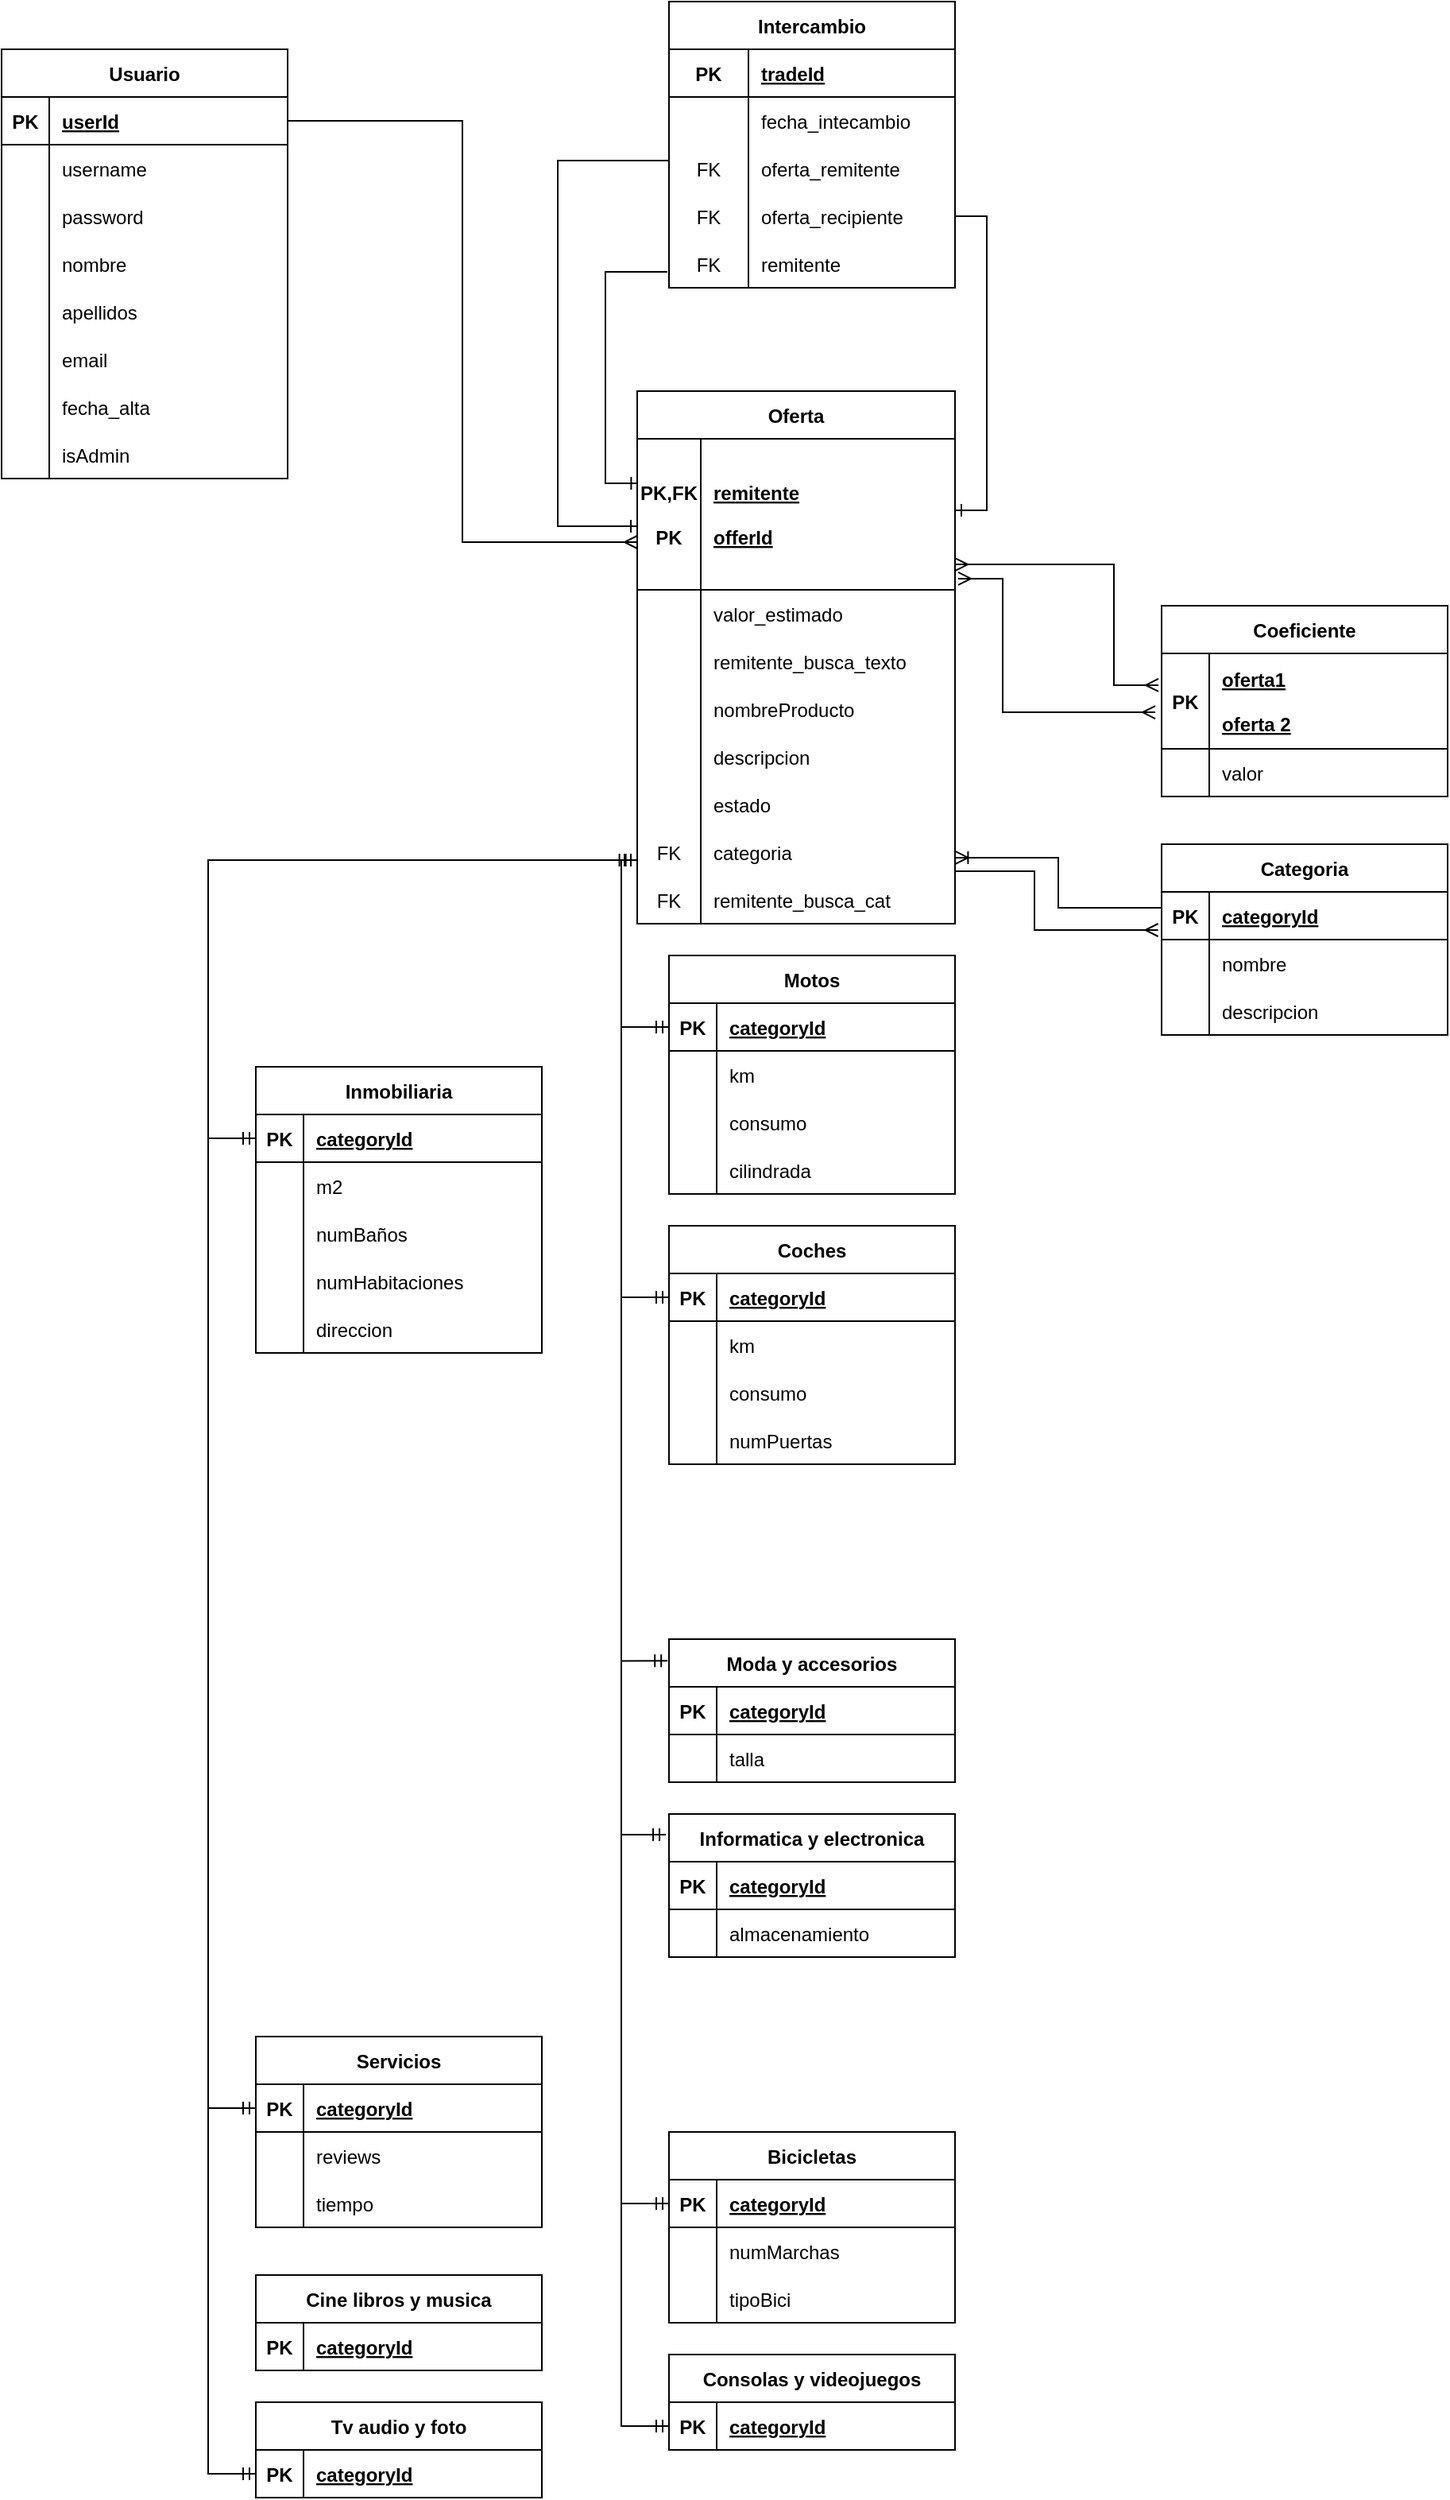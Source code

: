 <mxfile version="20.8.16" type="device"><diagram id="R2lEEEUBdFMjLlhIrx00" name="Page-1"><mxGraphModel dx="2142" dy="2074" grid="1" gridSize="10" guides="1" tooltips="1" connect="1" arrows="1" fold="1" page="1" pageScale="1" pageWidth="850" pageHeight="1100" math="0" shadow="0" extFonts="Permanent Marker^https://fonts.googleapis.com/css?family=Permanent+Marker"><root><mxCell id="0"/><mxCell id="1" parent="0"/><mxCell id="sy25VHxcaP-HALh1Nnpy-1" value="Usuario" style="shape=table;startSize=30;container=1;collapsible=1;childLayout=tableLayout;fixedRows=1;rowLines=0;fontStyle=1;align=center;resizeLast=1;" parent="1" vertex="1"><mxGeometry x="-250" y="-110" width="180" height="270" as="geometry"/></mxCell><mxCell id="sy25VHxcaP-HALh1Nnpy-2" value="" style="shape=tableRow;horizontal=0;startSize=0;swimlaneHead=0;swimlaneBody=0;fillColor=none;collapsible=0;dropTarget=0;points=[[0,0.5],[1,0.5]];portConstraint=eastwest;top=0;left=0;right=0;bottom=1;" parent="sy25VHxcaP-HALh1Nnpy-1" vertex="1"><mxGeometry y="30" width="180" height="30" as="geometry"/></mxCell><mxCell id="sy25VHxcaP-HALh1Nnpy-3" value="PK" style="shape=partialRectangle;connectable=0;fillColor=none;top=0;left=0;bottom=0;right=0;fontStyle=1;overflow=hidden;" parent="sy25VHxcaP-HALh1Nnpy-2" vertex="1"><mxGeometry width="30" height="30" as="geometry"><mxRectangle width="30" height="30" as="alternateBounds"/></mxGeometry></mxCell><mxCell id="sy25VHxcaP-HALh1Nnpy-4" value="userId" style="shape=partialRectangle;connectable=0;fillColor=none;top=0;left=0;bottom=0;right=0;align=left;spacingLeft=6;fontStyle=5;overflow=hidden;" parent="sy25VHxcaP-HALh1Nnpy-2" vertex="1"><mxGeometry x="30" width="150" height="30" as="geometry"><mxRectangle width="150" height="30" as="alternateBounds"/></mxGeometry></mxCell><mxCell id="sy25VHxcaP-HALh1Nnpy-5" value="" style="shape=tableRow;horizontal=0;startSize=0;swimlaneHead=0;swimlaneBody=0;fillColor=none;collapsible=0;dropTarget=0;points=[[0,0.5],[1,0.5]];portConstraint=eastwest;top=0;left=0;right=0;bottom=0;" parent="sy25VHxcaP-HALh1Nnpy-1" vertex="1"><mxGeometry y="60" width="180" height="30" as="geometry"/></mxCell><mxCell id="sy25VHxcaP-HALh1Nnpy-6" value="" style="shape=partialRectangle;connectable=0;fillColor=none;top=0;left=0;bottom=0;right=0;editable=1;overflow=hidden;" parent="sy25VHxcaP-HALh1Nnpy-5" vertex="1"><mxGeometry width="30" height="30" as="geometry"><mxRectangle width="30" height="30" as="alternateBounds"/></mxGeometry></mxCell><mxCell id="sy25VHxcaP-HALh1Nnpy-7" value="username" style="shape=partialRectangle;connectable=0;fillColor=none;top=0;left=0;bottom=0;right=0;align=left;spacingLeft=6;overflow=hidden;" parent="sy25VHxcaP-HALh1Nnpy-5" vertex="1"><mxGeometry x="30" width="150" height="30" as="geometry"><mxRectangle width="150" height="30" as="alternateBounds"/></mxGeometry></mxCell><mxCell id="sy25VHxcaP-HALh1Nnpy-8" value="" style="shape=tableRow;horizontal=0;startSize=0;swimlaneHead=0;swimlaneBody=0;fillColor=none;collapsible=0;dropTarget=0;points=[[0,0.5],[1,0.5]];portConstraint=eastwest;top=0;left=0;right=0;bottom=0;" parent="sy25VHxcaP-HALh1Nnpy-1" vertex="1"><mxGeometry y="90" width="180" height="30" as="geometry"/></mxCell><mxCell id="sy25VHxcaP-HALh1Nnpy-9" value="" style="shape=partialRectangle;connectable=0;fillColor=none;top=0;left=0;bottom=0;right=0;editable=1;overflow=hidden;" parent="sy25VHxcaP-HALh1Nnpy-8" vertex="1"><mxGeometry width="30" height="30" as="geometry"><mxRectangle width="30" height="30" as="alternateBounds"/></mxGeometry></mxCell><mxCell id="sy25VHxcaP-HALh1Nnpy-10" value="password" style="shape=partialRectangle;connectable=0;fillColor=none;top=0;left=0;bottom=0;right=0;align=left;spacingLeft=6;overflow=hidden;" parent="sy25VHxcaP-HALh1Nnpy-8" vertex="1"><mxGeometry x="30" width="150" height="30" as="geometry"><mxRectangle width="150" height="30" as="alternateBounds"/></mxGeometry></mxCell><mxCell id="ay698x2r9RWYpILVJGa6-33" value="" style="shape=tableRow;horizontal=0;startSize=0;swimlaneHead=0;swimlaneBody=0;fillColor=none;collapsible=0;dropTarget=0;points=[[0,0.5],[1,0.5]];portConstraint=eastwest;top=0;left=0;right=0;bottom=0;" parent="sy25VHxcaP-HALh1Nnpy-1" vertex="1"><mxGeometry y="120" width="180" height="30" as="geometry"/></mxCell><mxCell id="ay698x2r9RWYpILVJGa6-34" value="" style="shape=partialRectangle;connectable=0;fillColor=none;top=0;left=0;bottom=0;right=0;editable=1;overflow=hidden;" parent="ay698x2r9RWYpILVJGa6-33" vertex="1"><mxGeometry width="30" height="30" as="geometry"><mxRectangle width="30" height="30" as="alternateBounds"/></mxGeometry></mxCell><mxCell id="ay698x2r9RWYpILVJGa6-35" value="nombre" style="shape=partialRectangle;connectable=0;fillColor=none;top=0;left=0;bottom=0;right=0;align=left;spacingLeft=6;overflow=hidden;" parent="ay698x2r9RWYpILVJGa6-33" vertex="1"><mxGeometry x="30" width="150" height="30" as="geometry"><mxRectangle width="150" height="30" as="alternateBounds"/></mxGeometry></mxCell><mxCell id="ay698x2r9RWYpILVJGa6-36" value="" style="shape=tableRow;horizontal=0;startSize=0;swimlaneHead=0;swimlaneBody=0;fillColor=none;collapsible=0;dropTarget=0;points=[[0,0.5],[1,0.5]];portConstraint=eastwest;top=0;left=0;right=0;bottom=0;" parent="sy25VHxcaP-HALh1Nnpy-1" vertex="1"><mxGeometry y="150" width="180" height="30" as="geometry"/></mxCell><mxCell id="ay698x2r9RWYpILVJGa6-37" value="" style="shape=partialRectangle;connectable=0;fillColor=none;top=0;left=0;bottom=0;right=0;editable=1;overflow=hidden;" parent="ay698x2r9RWYpILVJGa6-36" vertex="1"><mxGeometry width="30" height="30" as="geometry"><mxRectangle width="30" height="30" as="alternateBounds"/></mxGeometry></mxCell><mxCell id="ay698x2r9RWYpILVJGa6-38" value="apellidos" style="shape=partialRectangle;connectable=0;fillColor=none;top=0;left=0;bottom=0;right=0;align=left;spacingLeft=6;overflow=hidden;" parent="ay698x2r9RWYpILVJGa6-36" vertex="1"><mxGeometry x="30" width="150" height="30" as="geometry"><mxRectangle width="150" height="30" as="alternateBounds"/></mxGeometry></mxCell><mxCell id="sy25VHxcaP-HALh1Nnpy-11" value="" style="shape=tableRow;horizontal=0;startSize=0;swimlaneHead=0;swimlaneBody=0;fillColor=none;collapsible=0;dropTarget=0;points=[[0,0.5],[1,0.5]];portConstraint=eastwest;top=0;left=0;right=0;bottom=0;" parent="sy25VHxcaP-HALh1Nnpy-1" vertex="1"><mxGeometry y="180" width="180" height="30" as="geometry"/></mxCell><mxCell id="sy25VHxcaP-HALh1Nnpy-12" value="" style="shape=partialRectangle;connectable=0;fillColor=none;top=0;left=0;bottom=0;right=0;editable=1;overflow=hidden;" parent="sy25VHxcaP-HALh1Nnpy-11" vertex="1"><mxGeometry width="30" height="30" as="geometry"><mxRectangle width="30" height="30" as="alternateBounds"/></mxGeometry></mxCell><mxCell id="sy25VHxcaP-HALh1Nnpy-13" value="email" style="shape=partialRectangle;connectable=0;fillColor=none;top=0;left=0;bottom=0;right=0;align=left;spacingLeft=6;overflow=hidden;" parent="sy25VHxcaP-HALh1Nnpy-11" vertex="1"><mxGeometry x="30" width="150" height="30" as="geometry"><mxRectangle width="150" height="30" as="alternateBounds"/></mxGeometry></mxCell><mxCell id="sy25VHxcaP-HALh1Nnpy-14" value="" style="shape=tableRow;horizontal=0;startSize=0;swimlaneHead=0;swimlaneBody=0;fillColor=none;collapsible=0;dropTarget=0;points=[[0,0.5],[1,0.5]];portConstraint=eastwest;top=0;left=0;right=0;bottom=0;" parent="sy25VHxcaP-HALh1Nnpy-1" vertex="1"><mxGeometry y="210" width="180" height="30" as="geometry"/></mxCell><mxCell id="sy25VHxcaP-HALh1Nnpy-15" value="" style="shape=partialRectangle;connectable=0;fillColor=none;top=0;left=0;bottom=0;right=0;editable=1;overflow=hidden;" parent="sy25VHxcaP-HALh1Nnpy-14" vertex="1"><mxGeometry width="30" height="30" as="geometry"><mxRectangle width="30" height="30" as="alternateBounds"/></mxGeometry></mxCell><mxCell id="sy25VHxcaP-HALh1Nnpy-16" value="fecha_alta" style="shape=partialRectangle;connectable=0;fillColor=none;top=0;left=0;bottom=0;right=0;align=left;spacingLeft=6;overflow=hidden;" parent="sy25VHxcaP-HALh1Nnpy-14" vertex="1"><mxGeometry x="30" width="150" height="30" as="geometry"><mxRectangle width="150" height="30" as="alternateBounds"/></mxGeometry></mxCell><mxCell id="sy25VHxcaP-HALh1Nnpy-87" value="" style="shape=tableRow;horizontal=0;startSize=0;swimlaneHead=0;swimlaneBody=0;fillColor=none;collapsible=0;dropTarget=0;points=[[0,0.5],[1,0.5]];portConstraint=eastwest;top=0;left=0;right=0;bottom=0;" parent="sy25VHxcaP-HALh1Nnpy-1" vertex="1"><mxGeometry y="240" width="180" height="30" as="geometry"/></mxCell><mxCell id="sy25VHxcaP-HALh1Nnpy-88" value="" style="shape=partialRectangle;connectable=0;fillColor=none;top=0;left=0;bottom=0;right=0;editable=1;overflow=hidden;" parent="sy25VHxcaP-HALh1Nnpy-87" vertex="1"><mxGeometry width="30" height="30" as="geometry"><mxRectangle width="30" height="30" as="alternateBounds"/></mxGeometry></mxCell><mxCell id="sy25VHxcaP-HALh1Nnpy-89" value="isAdmin" style="shape=partialRectangle;connectable=0;fillColor=none;top=0;left=0;bottom=0;right=0;align=left;spacingLeft=6;overflow=hidden;" parent="sy25VHxcaP-HALh1Nnpy-87" vertex="1"><mxGeometry x="30" width="150" height="30" as="geometry"><mxRectangle width="150" height="30" as="alternateBounds"/></mxGeometry></mxCell><mxCell id="sy25VHxcaP-HALh1Nnpy-49" value="Oferta" style="shape=table;startSize=30;container=1;collapsible=1;childLayout=tableLayout;fixedRows=1;rowLines=0;fontStyle=1;align=center;resizeLast=1;" parent="1" vertex="1"><mxGeometry x="150" y="105" width="200" height="335" as="geometry"/></mxCell><mxCell id="ay698x2r9RWYpILVJGa6-21" value="" style="shape=tableRow;horizontal=0;startSize=0;swimlaneHead=0;swimlaneBody=0;fillColor=none;collapsible=0;dropTarget=0;points=[[0,0.5],[1,0.5]];portConstraint=eastwest;top=0;left=0;right=0;bottom=1;" parent="sy25VHxcaP-HALh1Nnpy-49" vertex="1"><mxGeometry y="30" width="200" height="95" as="geometry"/></mxCell><mxCell id="ay698x2r9RWYpILVJGa6-22" value="PK,FK&#10;&#10;PK" style="shape=partialRectangle;connectable=0;fillColor=none;top=0;left=0;bottom=0;right=0;fontStyle=1;overflow=hidden;" parent="ay698x2r9RWYpILVJGa6-21" vertex="1"><mxGeometry width="40" height="95" as="geometry"><mxRectangle width="40" height="95" as="alternateBounds"/></mxGeometry></mxCell><mxCell id="ay698x2r9RWYpILVJGa6-23" value="remitente&#10;&#10;offerId" style="shape=partialRectangle;connectable=0;fillColor=none;top=0;left=0;bottom=0;right=0;align=left;spacingLeft=6;fontStyle=5;overflow=hidden;" parent="ay698x2r9RWYpILVJGa6-21" vertex="1"><mxGeometry x="40" width="160" height="95" as="geometry"><mxRectangle width="160" height="95" as="alternateBounds"/></mxGeometry></mxCell><mxCell id="sy25VHxcaP-HALh1Nnpy-53" value="" style="shape=tableRow;horizontal=0;startSize=0;swimlaneHead=0;swimlaneBody=0;fillColor=none;collapsible=0;dropTarget=0;points=[[0,0.5],[1,0.5]];portConstraint=eastwest;top=0;left=0;right=0;bottom=0;" parent="sy25VHxcaP-HALh1Nnpy-49" vertex="1"><mxGeometry y="125" width="200" height="30" as="geometry"/></mxCell><mxCell id="sy25VHxcaP-HALh1Nnpy-54" value="" style="shape=partialRectangle;connectable=0;fillColor=none;top=0;left=0;bottom=0;right=0;editable=1;overflow=hidden;" parent="sy25VHxcaP-HALh1Nnpy-53" vertex="1"><mxGeometry width="40" height="30" as="geometry"><mxRectangle width="40" height="30" as="alternateBounds"/></mxGeometry></mxCell><mxCell id="sy25VHxcaP-HALh1Nnpy-55" value="valor_estimado" style="shape=partialRectangle;connectable=0;fillColor=none;top=0;left=0;bottom=0;right=0;align=left;spacingLeft=6;overflow=hidden;" parent="sy25VHxcaP-HALh1Nnpy-53" vertex="1"><mxGeometry x="40" width="160" height="30" as="geometry"><mxRectangle width="160" height="30" as="alternateBounds"/></mxGeometry></mxCell><mxCell id="sy25VHxcaP-HALh1Nnpy-137" value="" style="shape=tableRow;horizontal=0;startSize=0;swimlaneHead=0;swimlaneBody=0;fillColor=none;collapsible=0;dropTarget=0;points=[[0,0.5],[1,0.5]];portConstraint=eastwest;top=0;left=0;right=0;bottom=0;" parent="sy25VHxcaP-HALh1Nnpy-49" vertex="1"><mxGeometry y="155" width="200" height="30" as="geometry"/></mxCell><mxCell id="sy25VHxcaP-HALh1Nnpy-138" value="" style="shape=partialRectangle;connectable=0;fillColor=none;top=0;left=0;bottom=0;right=0;editable=1;overflow=hidden;" parent="sy25VHxcaP-HALh1Nnpy-137" vertex="1"><mxGeometry width="40" height="30" as="geometry"><mxRectangle width="40" height="30" as="alternateBounds"/></mxGeometry></mxCell><mxCell id="sy25VHxcaP-HALh1Nnpy-139" value="remitente_busca_texto" style="shape=partialRectangle;connectable=0;fillColor=none;top=0;left=0;bottom=0;right=0;align=left;spacingLeft=6;overflow=hidden;" parent="sy25VHxcaP-HALh1Nnpy-137" vertex="1"><mxGeometry x="40" width="160" height="30" as="geometry"><mxRectangle width="160" height="30" as="alternateBounds"/></mxGeometry></mxCell><mxCell id="sy25VHxcaP-HALh1Nnpy-62" value="" style="shape=tableRow;horizontal=0;startSize=0;swimlaneHead=0;swimlaneBody=0;fillColor=none;collapsible=0;dropTarget=0;points=[[0,0.5],[1,0.5]];portConstraint=eastwest;top=0;left=0;right=0;bottom=0;" parent="sy25VHxcaP-HALh1Nnpy-49" vertex="1"><mxGeometry y="185" width="200" height="30" as="geometry"/></mxCell><mxCell id="sy25VHxcaP-HALh1Nnpy-63" value="" style="shape=partialRectangle;connectable=0;fillColor=none;top=0;left=0;bottom=0;right=0;editable=1;overflow=hidden;" parent="sy25VHxcaP-HALh1Nnpy-62" vertex="1"><mxGeometry width="40" height="30" as="geometry"><mxRectangle width="40" height="30" as="alternateBounds"/></mxGeometry></mxCell><mxCell id="sy25VHxcaP-HALh1Nnpy-64" value="nombreProducto" style="shape=partialRectangle;connectable=0;fillColor=none;top=0;left=0;bottom=0;right=0;align=left;spacingLeft=6;overflow=hidden;" parent="sy25VHxcaP-HALh1Nnpy-62" vertex="1"><mxGeometry x="40" width="160" height="30" as="geometry"><mxRectangle width="160" height="30" as="alternateBounds"/></mxGeometry></mxCell><mxCell id="sy25VHxcaP-HALh1Nnpy-71" value="" style="shape=tableRow;horizontal=0;startSize=0;swimlaneHead=0;swimlaneBody=0;fillColor=none;collapsible=0;dropTarget=0;points=[[0,0.5],[1,0.5]];portConstraint=eastwest;top=0;left=0;right=0;bottom=0;" parent="sy25VHxcaP-HALh1Nnpy-49" vertex="1"><mxGeometry y="215" width="200" height="30" as="geometry"/></mxCell><mxCell id="sy25VHxcaP-HALh1Nnpy-72" value="" style="shape=partialRectangle;connectable=0;fillColor=none;top=0;left=0;bottom=0;right=0;editable=1;overflow=hidden;" parent="sy25VHxcaP-HALh1Nnpy-71" vertex="1"><mxGeometry width="40" height="30" as="geometry"><mxRectangle width="40" height="30" as="alternateBounds"/></mxGeometry></mxCell><mxCell id="sy25VHxcaP-HALh1Nnpy-73" value="descripcion" style="shape=partialRectangle;connectable=0;fillColor=none;top=0;left=0;bottom=0;right=0;align=left;spacingLeft=6;overflow=hidden;" parent="sy25VHxcaP-HALh1Nnpy-71" vertex="1"><mxGeometry x="40" width="160" height="30" as="geometry"><mxRectangle width="160" height="30" as="alternateBounds"/></mxGeometry></mxCell><mxCell id="tsDeBg4ETlSOzyoxuPIm-72" value="" style="shape=tableRow;horizontal=0;startSize=0;swimlaneHead=0;swimlaneBody=0;fillColor=none;collapsible=0;dropTarget=0;points=[[0,0.5],[1,0.5]];portConstraint=eastwest;top=0;left=0;right=0;bottom=0;" parent="sy25VHxcaP-HALh1Nnpy-49" vertex="1"><mxGeometry y="245" width="200" height="30" as="geometry"/></mxCell><mxCell id="tsDeBg4ETlSOzyoxuPIm-73" value="" style="shape=partialRectangle;connectable=0;fillColor=none;top=0;left=0;bottom=0;right=0;editable=1;overflow=hidden;" parent="tsDeBg4ETlSOzyoxuPIm-72" vertex="1"><mxGeometry width="40" height="30" as="geometry"><mxRectangle width="40" height="30" as="alternateBounds"/></mxGeometry></mxCell><mxCell id="tsDeBg4ETlSOzyoxuPIm-74" value="estado" style="shape=partialRectangle;connectable=0;fillColor=none;top=0;left=0;bottom=0;right=0;align=left;spacingLeft=6;overflow=hidden;" parent="tsDeBg4ETlSOzyoxuPIm-72" vertex="1"><mxGeometry x="40" width="160" height="30" as="geometry"><mxRectangle width="160" height="30" as="alternateBounds"/></mxGeometry></mxCell><mxCell id="sy25VHxcaP-HALh1Nnpy-134" value="" style="shape=tableRow;horizontal=0;startSize=0;swimlaneHead=0;swimlaneBody=0;fillColor=none;collapsible=0;dropTarget=0;points=[[0,0.5],[1,0.5]];portConstraint=eastwest;top=0;left=0;right=0;bottom=0;" parent="sy25VHxcaP-HALh1Nnpy-49" vertex="1"><mxGeometry y="275" width="200" height="30" as="geometry"/></mxCell><mxCell id="sy25VHxcaP-HALh1Nnpy-135" value="FK" style="shape=partialRectangle;connectable=0;fillColor=none;top=0;left=0;bottom=0;right=0;editable=1;overflow=hidden;" parent="sy25VHxcaP-HALh1Nnpy-134" vertex="1"><mxGeometry width="40" height="30" as="geometry"><mxRectangle width="40" height="30" as="alternateBounds"/></mxGeometry></mxCell><mxCell id="sy25VHxcaP-HALh1Nnpy-136" value="categoria" style="shape=partialRectangle;connectable=0;fillColor=none;top=0;left=0;bottom=0;right=0;align=left;spacingLeft=6;overflow=hidden;" parent="sy25VHxcaP-HALh1Nnpy-134" vertex="1"><mxGeometry x="40" width="160" height="30" as="geometry"><mxRectangle width="160" height="30" as="alternateBounds"/></mxGeometry></mxCell><mxCell id="sy25VHxcaP-HALh1Nnpy-142" value="" style="shape=tableRow;horizontal=0;startSize=0;swimlaneHead=0;swimlaneBody=0;fillColor=none;collapsible=0;dropTarget=0;points=[[0,0.5],[1,0.5]];portConstraint=eastwest;top=0;left=0;right=0;bottom=0;" parent="sy25VHxcaP-HALh1Nnpy-49" vertex="1"><mxGeometry y="305" width="200" height="30" as="geometry"/></mxCell><mxCell id="sy25VHxcaP-HALh1Nnpy-143" value="FK" style="shape=partialRectangle;connectable=0;fillColor=none;top=0;left=0;bottom=0;right=0;editable=1;overflow=hidden;" parent="sy25VHxcaP-HALh1Nnpy-142" vertex="1"><mxGeometry width="40" height="30" as="geometry"><mxRectangle width="40" height="30" as="alternateBounds"/></mxGeometry></mxCell><mxCell id="sy25VHxcaP-HALh1Nnpy-144" value="remitente_busca_cat" style="shape=partialRectangle;connectable=0;fillColor=none;top=0;left=0;bottom=0;right=0;align=left;spacingLeft=6;overflow=hidden;" parent="sy25VHxcaP-HALh1Nnpy-142" vertex="1"><mxGeometry x="40" width="160" height="30" as="geometry"><mxRectangle width="160" height="30" as="alternateBounds"/></mxGeometry></mxCell><mxCell id="sy25VHxcaP-HALh1Nnpy-90" value="Categoria" style="shape=table;startSize=30;container=1;collapsible=1;childLayout=tableLayout;fixedRows=1;rowLines=0;fontStyle=1;align=center;resizeLast=1;" parent="1" vertex="1"><mxGeometry x="480" y="390" width="180" height="120" as="geometry"/></mxCell><mxCell id="sy25VHxcaP-HALh1Nnpy-91" value="" style="shape=tableRow;horizontal=0;startSize=0;swimlaneHead=0;swimlaneBody=0;fillColor=none;collapsible=0;dropTarget=0;points=[[0,0.5],[1,0.5]];portConstraint=eastwest;top=0;left=0;right=0;bottom=1;" parent="sy25VHxcaP-HALh1Nnpy-90" vertex="1"><mxGeometry y="30" width="180" height="30" as="geometry"/></mxCell><mxCell id="sy25VHxcaP-HALh1Nnpy-92" value="PK" style="shape=partialRectangle;connectable=0;fillColor=none;top=0;left=0;bottom=0;right=0;fontStyle=1;overflow=hidden;" parent="sy25VHxcaP-HALh1Nnpy-91" vertex="1"><mxGeometry width="30" height="30" as="geometry"><mxRectangle width="30" height="30" as="alternateBounds"/></mxGeometry></mxCell><mxCell id="sy25VHxcaP-HALh1Nnpy-93" value="categoryId" style="shape=partialRectangle;connectable=0;fillColor=none;top=0;left=0;bottom=0;right=0;align=left;spacingLeft=6;fontStyle=5;overflow=hidden;" parent="sy25VHxcaP-HALh1Nnpy-91" vertex="1"><mxGeometry x="30" width="150" height="30" as="geometry"><mxRectangle width="150" height="30" as="alternateBounds"/></mxGeometry></mxCell><mxCell id="sy25VHxcaP-HALh1Nnpy-94" value="" style="shape=tableRow;horizontal=0;startSize=0;swimlaneHead=0;swimlaneBody=0;fillColor=none;collapsible=0;dropTarget=0;points=[[0,0.5],[1,0.5]];portConstraint=eastwest;top=0;left=0;right=0;bottom=0;" parent="sy25VHxcaP-HALh1Nnpy-90" vertex="1"><mxGeometry y="60" width="180" height="30" as="geometry"/></mxCell><mxCell id="sy25VHxcaP-HALh1Nnpy-95" value="" style="shape=partialRectangle;connectable=0;fillColor=none;top=0;left=0;bottom=0;right=0;editable=1;overflow=hidden;" parent="sy25VHxcaP-HALh1Nnpy-94" vertex="1"><mxGeometry width="30" height="30" as="geometry"><mxRectangle width="30" height="30" as="alternateBounds"/></mxGeometry></mxCell><mxCell id="sy25VHxcaP-HALh1Nnpy-96" value="nombre" style="shape=partialRectangle;connectable=0;fillColor=none;top=0;left=0;bottom=0;right=0;align=left;spacingLeft=6;overflow=hidden;" parent="sy25VHxcaP-HALh1Nnpy-94" vertex="1"><mxGeometry x="30" width="150" height="30" as="geometry"><mxRectangle width="150" height="30" as="alternateBounds"/></mxGeometry></mxCell><mxCell id="sy25VHxcaP-HALh1Nnpy-97" value="" style="shape=tableRow;horizontal=0;startSize=0;swimlaneHead=0;swimlaneBody=0;fillColor=none;collapsible=0;dropTarget=0;points=[[0,0.5],[1,0.5]];portConstraint=eastwest;top=0;left=0;right=0;bottom=0;" parent="sy25VHxcaP-HALh1Nnpy-90" vertex="1"><mxGeometry y="90" width="180" height="30" as="geometry"/></mxCell><mxCell id="sy25VHxcaP-HALh1Nnpy-98" value="" style="shape=partialRectangle;connectable=0;fillColor=none;top=0;left=0;bottom=0;right=0;editable=1;overflow=hidden;" parent="sy25VHxcaP-HALh1Nnpy-97" vertex="1"><mxGeometry width="30" height="30" as="geometry"><mxRectangle width="30" height="30" as="alternateBounds"/></mxGeometry></mxCell><mxCell id="sy25VHxcaP-HALh1Nnpy-99" value="descripcion" style="shape=partialRectangle;connectable=0;fillColor=none;top=0;left=0;bottom=0;right=0;align=left;spacingLeft=6;overflow=hidden;" parent="sy25VHxcaP-HALh1Nnpy-97" vertex="1"><mxGeometry x="30" width="150" height="30" as="geometry"><mxRectangle width="150" height="30" as="alternateBounds"/></mxGeometry></mxCell><mxCell id="sy25VHxcaP-HALh1Nnpy-103" value="Intercambio" style="shape=table;startSize=30;container=1;collapsible=1;childLayout=tableLayout;fixedRows=1;rowLines=0;fontStyle=1;align=center;resizeLast=1;" parent="1" vertex="1"><mxGeometry x="170" y="-140" width="180" height="180" as="geometry"/></mxCell><mxCell id="sy25VHxcaP-HALh1Nnpy-104" value="" style="shape=tableRow;horizontal=0;startSize=0;swimlaneHead=0;swimlaneBody=0;fillColor=none;collapsible=0;dropTarget=0;points=[[0,0.5],[1,0.5]];portConstraint=eastwest;top=0;left=0;right=0;bottom=1;" parent="sy25VHxcaP-HALh1Nnpy-103" vertex="1"><mxGeometry y="30" width="180" height="30" as="geometry"/></mxCell><mxCell id="sy25VHxcaP-HALh1Nnpy-105" value="PK" style="shape=partialRectangle;connectable=0;fillColor=none;top=0;left=0;bottom=0;right=0;fontStyle=1;overflow=hidden;" parent="sy25VHxcaP-HALh1Nnpy-104" vertex="1"><mxGeometry width="50" height="30" as="geometry"><mxRectangle width="50" height="30" as="alternateBounds"/></mxGeometry></mxCell><mxCell id="sy25VHxcaP-HALh1Nnpy-106" value="tradeId" style="shape=partialRectangle;connectable=0;fillColor=none;top=0;left=0;bottom=0;right=0;align=left;spacingLeft=6;fontStyle=5;overflow=hidden;" parent="sy25VHxcaP-HALh1Nnpy-104" vertex="1"><mxGeometry x="50" width="130" height="30" as="geometry"><mxRectangle width="130" height="30" as="alternateBounds"/></mxGeometry></mxCell><mxCell id="sy25VHxcaP-HALh1Nnpy-107" value="" style="shape=tableRow;horizontal=0;startSize=0;swimlaneHead=0;swimlaneBody=0;fillColor=none;collapsible=0;dropTarget=0;points=[[0,0.5],[1,0.5]];portConstraint=eastwest;top=0;left=0;right=0;bottom=0;" parent="sy25VHxcaP-HALh1Nnpy-103" vertex="1"><mxGeometry y="60" width="180" height="30" as="geometry"/></mxCell><mxCell id="sy25VHxcaP-HALh1Nnpy-108" value="" style="shape=partialRectangle;connectable=0;fillColor=none;top=0;left=0;bottom=0;right=0;editable=1;overflow=hidden;" parent="sy25VHxcaP-HALh1Nnpy-107" vertex="1"><mxGeometry width="50" height="30" as="geometry"><mxRectangle width="50" height="30" as="alternateBounds"/></mxGeometry></mxCell><mxCell id="sy25VHxcaP-HALh1Nnpy-109" value="fecha_intecambio" style="shape=partialRectangle;connectable=0;fillColor=none;top=0;left=0;bottom=0;right=0;align=left;spacingLeft=6;overflow=hidden;" parent="sy25VHxcaP-HALh1Nnpy-107" vertex="1"><mxGeometry x="50" width="130" height="30" as="geometry"><mxRectangle width="130" height="30" as="alternateBounds"/></mxGeometry></mxCell><mxCell id="ay698x2r9RWYpILVJGa6-9" value="" style="shape=tableRow;horizontal=0;startSize=0;swimlaneHead=0;swimlaneBody=0;fillColor=none;collapsible=0;dropTarget=0;points=[[0,0.5],[1,0.5]];portConstraint=eastwest;top=0;left=0;right=0;bottom=0;" parent="sy25VHxcaP-HALh1Nnpy-103" vertex="1"><mxGeometry y="90" width="180" height="30" as="geometry"/></mxCell><mxCell id="ay698x2r9RWYpILVJGa6-10" value="FK" style="shape=partialRectangle;connectable=0;fillColor=none;top=0;left=0;bottom=0;right=0;editable=1;overflow=hidden;" parent="ay698x2r9RWYpILVJGa6-9" vertex="1"><mxGeometry width="50" height="30" as="geometry"><mxRectangle width="50" height="30" as="alternateBounds"/></mxGeometry></mxCell><mxCell id="ay698x2r9RWYpILVJGa6-11" value="oferta_remitente" style="shape=partialRectangle;connectable=0;fillColor=none;top=0;left=0;bottom=0;right=0;align=left;spacingLeft=6;overflow=hidden;" parent="ay698x2r9RWYpILVJGa6-9" vertex="1"><mxGeometry x="50" width="130" height="30" as="geometry"><mxRectangle width="130" height="30" as="alternateBounds"/></mxGeometry></mxCell><mxCell id="ay698x2r9RWYpILVJGa6-12" value="" style="shape=tableRow;horizontal=0;startSize=0;swimlaneHead=0;swimlaneBody=0;fillColor=none;collapsible=0;dropTarget=0;points=[[0,0.5],[1,0.5]];portConstraint=eastwest;top=0;left=0;right=0;bottom=0;" parent="sy25VHxcaP-HALh1Nnpy-103" vertex="1"><mxGeometry y="120" width="180" height="30" as="geometry"/></mxCell><mxCell id="ay698x2r9RWYpILVJGa6-13" value="FK" style="shape=partialRectangle;connectable=0;fillColor=none;top=0;left=0;bottom=0;right=0;editable=1;overflow=hidden;" parent="ay698x2r9RWYpILVJGa6-12" vertex="1"><mxGeometry width="50" height="30" as="geometry"><mxRectangle width="50" height="30" as="alternateBounds"/></mxGeometry></mxCell><mxCell id="ay698x2r9RWYpILVJGa6-14" value="oferta_recipiente" style="shape=partialRectangle;connectable=0;fillColor=none;top=0;left=0;bottom=0;right=0;align=left;spacingLeft=6;overflow=hidden;" parent="ay698x2r9RWYpILVJGa6-12" vertex="1"><mxGeometry x="50" width="130" height="30" as="geometry"><mxRectangle width="130" height="30" as="alternateBounds"/></mxGeometry></mxCell><mxCell id="ay698x2r9RWYpILVJGa6-15" value="" style="shape=tableRow;horizontal=0;startSize=0;swimlaneHead=0;swimlaneBody=0;fillColor=none;collapsible=0;dropTarget=0;points=[[0,0.5],[1,0.5]];portConstraint=eastwest;top=0;left=0;right=0;bottom=0;" parent="sy25VHxcaP-HALh1Nnpy-103" vertex="1"><mxGeometry y="150" width="180" height="30" as="geometry"/></mxCell><mxCell id="ay698x2r9RWYpILVJGa6-16" value="FK" style="shape=partialRectangle;connectable=0;fillColor=none;top=0;left=0;bottom=0;right=0;editable=1;overflow=hidden;" parent="ay698x2r9RWYpILVJGa6-15" vertex="1"><mxGeometry width="50" height="30" as="geometry"><mxRectangle width="50" height="30" as="alternateBounds"/></mxGeometry></mxCell><mxCell id="ay698x2r9RWYpILVJGa6-17" value="remitente" style="shape=partialRectangle;connectable=0;fillColor=none;top=0;left=0;bottom=0;right=0;align=left;spacingLeft=6;overflow=hidden;" parent="ay698x2r9RWYpILVJGa6-15" vertex="1"><mxGeometry x="50" width="130" height="30" as="geometry"><mxRectangle width="130" height="30" as="alternateBounds"/></mxGeometry></mxCell><mxCell id="sy25VHxcaP-HALh1Nnpy-145" value="" style="edgeStyle=orthogonalEdgeStyle;fontSize=12;html=1;endArrow=ERmany;rounded=0;exitX=1;exitY=0.9;exitDx=0;exitDy=0;exitPerimeter=0;entryX=-0.012;entryY=0.785;entryDx=0;entryDy=0;entryPerimeter=0;" parent="1" source="sy25VHxcaP-HALh1Nnpy-142" target="sy25VHxcaP-HALh1Nnpy-91" edge="1"><mxGeometry width="100" height="100" relative="1" as="geometry"><mxPoint x="620" y="530" as="sourcePoint"/><mxPoint x="478" y="450" as="targetPoint"/><Array as="points"><mxPoint x="400" y="407"/><mxPoint x="400" y="444"/><mxPoint x="478" y="444"/></Array></mxGeometry></mxCell><mxCell id="sy25VHxcaP-HALh1Nnpy-146" value="" style="edgeStyle=orthogonalEdgeStyle;fontSize=12;html=1;endArrow=ERmany;rounded=0;exitX=1;exitY=0.5;exitDx=0;exitDy=0;" parent="1" source="sy25VHxcaP-HALh1Nnpy-2" edge="1"><mxGeometry width="100" height="100" relative="1" as="geometry"><mxPoint x="470" y="200" as="sourcePoint"/><mxPoint x="150" y="200" as="targetPoint"/><Array as="points"><mxPoint x="40" y="-65"/><mxPoint x="40" y="200"/><mxPoint x="150" y="200"/></Array></mxGeometry></mxCell><mxCell id="sy25VHxcaP-HALh1Nnpy-153" value="" style="edgeStyle=orthogonalEdgeStyle;fontSize=12;html=1;endArrow=ERone;endFill=1;rounded=0;exitX=1;exitY=0.5;exitDx=0;exitDy=0;" parent="1" source="ay698x2r9RWYpILVJGa6-9" edge="1"><mxGeometry width="100" height="100" relative="1" as="geometry"><mxPoint x="240" y="160" as="sourcePoint"/><mxPoint x="350" y="180" as="targetPoint"/><Array as="points"><mxPoint x="350" y="-5"/><mxPoint x="370" y="-5"/><mxPoint x="370" y="180"/><mxPoint x="350" y="180"/></Array></mxGeometry></mxCell><mxCell id="sy25VHxcaP-HALh1Nnpy-154" value="" style="edgeStyle=orthogonalEdgeStyle;fontSize=12;html=1;endArrow=ERone;endFill=1;rounded=0;" parent="1" edge="1"><mxGeometry width="100" height="100" relative="1" as="geometry"><mxPoint x="170" y="-40" as="sourcePoint"/><mxPoint x="150" y="190" as="targetPoint"/><Array as="points"><mxPoint x="100" y="-40"/><mxPoint x="100" y="190"/><mxPoint x="150" y="190"/></Array></mxGeometry></mxCell><mxCell id="ay698x2r9RWYpILVJGa6-5" value="" style="edgeStyle=orthogonalEdgeStyle;fontSize=12;html=1;endArrow=ERone;endFill=1;rounded=0;entryX=0.001;entryY=0.298;entryDx=0;entryDy=0;entryPerimeter=0;" parent="1" target="ay698x2r9RWYpILVJGa6-21" edge="1"><mxGeometry width="100" height="100" relative="1" as="geometry"><mxPoint x="169" y="30" as="sourcePoint"/><mxPoint x="140" y="163" as="targetPoint"/><Array as="points"><mxPoint x="130" y="30"/><mxPoint x="130" y="163"/><mxPoint x="150" y="163"/></Array></mxGeometry></mxCell><mxCell id="ay698x2r9RWYpILVJGa6-41" value="Coeficiente" style="shape=table;startSize=30;container=1;collapsible=1;childLayout=tableLayout;fixedRows=1;rowLines=0;fontStyle=1;align=center;resizeLast=1;" parent="1" vertex="1"><mxGeometry x="480" y="240" width="180" height="120" as="geometry"/></mxCell><mxCell id="ay698x2r9RWYpILVJGa6-42" value="" style="shape=tableRow;horizontal=0;startSize=0;swimlaneHead=0;swimlaneBody=0;fillColor=none;collapsible=0;dropTarget=0;points=[[0,0.5],[1,0.5]];portConstraint=eastwest;top=0;left=0;right=0;bottom=1;" parent="ay698x2r9RWYpILVJGa6-41" vertex="1"><mxGeometry y="30" width="180" height="60" as="geometry"/></mxCell><mxCell id="ay698x2r9RWYpILVJGa6-43" value="PK" style="shape=partialRectangle;connectable=0;fillColor=none;top=0;left=0;bottom=0;right=0;fontStyle=1;overflow=hidden;" parent="ay698x2r9RWYpILVJGa6-42" vertex="1"><mxGeometry width="30" height="60" as="geometry"><mxRectangle width="30" height="60" as="alternateBounds"/></mxGeometry></mxCell><mxCell id="ay698x2r9RWYpILVJGa6-44" value="oferta1&#10;&#10;oferta 2" style="shape=partialRectangle;connectable=0;fillColor=none;top=0;left=0;bottom=0;right=0;align=left;spacingLeft=6;fontStyle=5;overflow=hidden;" parent="ay698x2r9RWYpILVJGa6-42" vertex="1"><mxGeometry x="30" width="150" height="60" as="geometry"><mxRectangle width="150" height="60" as="alternateBounds"/></mxGeometry></mxCell><mxCell id="ay698x2r9RWYpILVJGa6-45" value="" style="shape=tableRow;horizontal=0;startSize=0;swimlaneHead=0;swimlaneBody=0;fillColor=none;collapsible=0;dropTarget=0;points=[[0,0.5],[1,0.5]];portConstraint=eastwest;top=0;left=0;right=0;bottom=0;" parent="ay698x2r9RWYpILVJGa6-41" vertex="1"><mxGeometry y="90" width="180" height="30" as="geometry"/></mxCell><mxCell id="ay698x2r9RWYpILVJGa6-46" value="" style="shape=partialRectangle;connectable=0;fillColor=none;top=0;left=0;bottom=0;right=0;editable=1;overflow=hidden;" parent="ay698x2r9RWYpILVJGa6-45" vertex="1"><mxGeometry width="30" height="30" as="geometry"><mxRectangle width="30" height="30" as="alternateBounds"/></mxGeometry></mxCell><mxCell id="ay698x2r9RWYpILVJGa6-47" value="valor" style="shape=partialRectangle;connectable=0;fillColor=none;top=0;left=0;bottom=0;right=0;align=left;spacingLeft=6;overflow=hidden;" parent="ay698x2r9RWYpILVJGa6-45" vertex="1"><mxGeometry x="30" width="150" height="30" as="geometry"><mxRectangle width="150" height="30" as="alternateBounds"/></mxGeometry></mxCell><mxCell id="ay698x2r9RWYpILVJGa6-57" value="" style="edgeStyle=orthogonalEdgeStyle;fontSize=12;html=1;endArrow=ERmany;startArrow=ERmany;rounded=0;entryX=1;entryY=0.832;entryDx=0;entryDy=0;entryPerimeter=0;exitX=-0.011;exitY=0.333;exitDx=0;exitDy=0;exitPerimeter=0;" parent="1" source="ay698x2r9RWYpILVJGa6-42" target="ay698x2r9RWYpILVJGa6-21" edge="1"><mxGeometry width="100" height="100" relative="1" as="geometry"><mxPoint x="310" y="430" as="sourcePoint"/><mxPoint x="410" y="330" as="targetPoint"/><Array as="points"><mxPoint x="450" y="290"/><mxPoint x="450" y="214"/></Array></mxGeometry></mxCell><mxCell id="ay698x2r9RWYpILVJGa6-58" value="" style="edgeStyle=orthogonalEdgeStyle;fontSize=12;html=1;endArrow=ERmany;startArrow=ERmany;rounded=0;entryX=-0.022;entryY=0.617;entryDx=0;entryDy=0;entryPerimeter=0;exitX=1.01;exitY=0.926;exitDx=0;exitDy=0;exitPerimeter=0;" parent="1" source="ay698x2r9RWYpILVJGa6-21" target="ay698x2r9RWYpILVJGa6-42" edge="1"><mxGeometry width="100" height="100" relative="1" as="geometry"><mxPoint x="310" y="430" as="sourcePoint"/><mxPoint x="410" y="330" as="targetPoint"/><Array as="points"><mxPoint x="380" y="223"/><mxPoint x="380" y="307"/></Array></mxGeometry></mxCell><mxCell id="t57y-Ea5Fct38HSEwrDH-1" value="Coches" style="shape=table;startSize=30;container=1;collapsible=1;childLayout=tableLayout;fixedRows=1;rowLines=0;fontStyle=1;align=center;resizeLast=1;" parent="1" vertex="1"><mxGeometry x="170" y="630" width="180" height="150" as="geometry"/></mxCell><mxCell id="t57y-Ea5Fct38HSEwrDH-2" value="" style="shape=tableRow;horizontal=0;startSize=0;swimlaneHead=0;swimlaneBody=0;fillColor=none;collapsible=0;dropTarget=0;points=[[0,0.5],[1,0.5]];portConstraint=eastwest;top=0;left=0;right=0;bottom=1;" parent="t57y-Ea5Fct38HSEwrDH-1" vertex="1"><mxGeometry y="30" width="180" height="30" as="geometry"/></mxCell><mxCell id="t57y-Ea5Fct38HSEwrDH-3" value="PK" style="shape=partialRectangle;connectable=0;fillColor=none;top=0;left=0;bottom=0;right=0;fontStyle=1;overflow=hidden;" parent="t57y-Ea5Fct38HSEwrDH-2" vertex="1"><mxGeometry width="30" height="30" as="geometry"><mxRectangle width="30" height="30" as="alternateBounds"/></mxGeometry></mxCell><mxCell id="t57y-Ea5Fct38HSEwrDH-4" value="categoryId" style="shape=partialRectangle;connectable=0;fillColor=none;top=0;left=0;bottom=0;right=0;align=left;spacingLeft=6;fontStyle=5;overflow=hidden;" parent="t57y-Ea5Fct38HSEwrDH-2" vertex="1"><mxGeometry x="30" width="150" height="30" as="geometry"><mxRectangle width="150" height="30" as="alternateBounds"/></mxGeometry></mxCell><mxCell id="t57y-Ea5Fct38HSEwrDH-11" value="" style="shape=tableRow;horizontal=0;startSize=0;swimlaneHead=0;swimlaneBody=0;fillColor=none;collapsible=0;dropTarget=0;points=[[0,0.5],[1,0.5]];portConstraint=eastwest;top=0;left=0;right=0;bottom=0;" parent="t57y-Ea5Fct38HSEwrDH-1" vertex="1"><mxGeometry y="60" width="180" height="30" as="geometry"/></mxCell><mxCell id="t57y-Ea5Fct38HSEwrDH-12" value="" style="shape=partialRectangle;connectable=0;fillColor=none;top=0;left=0;bottom=0;right=0;editable=1;overflow=hidden;" parent="t57y-Ea5Fct38HSEwrDH-11" vertex="1"><mxGeometry width="30" height="30" as="geometry"><mxRectangle width="30" height="30" as="alternateBounds"/></mxGeometry></mxCell><mxCell id="t57y-Ea5Fct38HSEwrDH-13" value="km" style="shape=partialRectangle;connectable=0;fillColor=none;top=0;left=0;bottom=0;right=0;align=left;spacingLeft=6;overflow=hidden;" parent="t57y-Ea5Fct38HSEwrDH-11" vertex="1"><mxGeometry x="30" width="150" height="30" as="geometry"><mxRectangle width="150" height="30" as="alternateBounds"/></mxGeometry></mxCell><mxCell id="t57y-Ea5Fct38HSEwrDH-14" value="" style="shape=tableRow;horizontal=0;startSize=0;swimlaneHead=0;swimlaneBody=0;fillColor=none;collapsible=0;dropTarget=0;points=[[0,0.5],[1,0.5]];portConstraint=eastwest;top=0;left=0;right=0;bottom=0;" parent="t57y-Ea5Fct38HSEwrDH-1" vertex="1"><mxGeometry y="90" width="180" height="30" as="geometry"/></mxCell><mxCell id="t57y-Ea5Fct38HSEwrDH-15" value="" style="shape=partialRectangle;connectable=0;fillColor=none;top=0;left=0;bottom=0;right=0;editable=1;overflow=hidden;" parent="t57y-Ea5Fct38HSEwrDH-14" vertex="1"><mxGeometry width="30" height="30" as="geometry"><mxRectangle width="30" height="30" as="alternateBounds"/></mxGeometry></mxCell><mxCell id="t57y-Ea5Fct38HSEwrDH-16" value="consumo" style="shape=partialRectangle;connectable=0;fillColor=none;top=0;left=0;bottom=0;right=0;align=left;spacingLeft=6;overflow=hidden;" parent="t57y-Ea5Fct38HSEwrDH-14" vertex="1"><mxGeometry x="30" width="150" height="30" as="geometry"><mxRectangle width="150" height="30" as="alternateBounds"/></mxGeometry></mxCell><mxCell id="t57y-Ea5Fct38HSEwrDH-17" value="" style="shape=tableRow;horizontal=0;startSize=0;swimlaneHead=0;swimlaneBody=0;fillColor=none;collapsible=0;dropTarget=0;points=[[0,0.5],[1,0.5]];portConstraint=eastwest;top=0;left=0;right=0;bottom=0;" parent="t57y-Ea5Fct38HSEwrDH-1" vertex="1"><mxGeometry y="120" width="180" height="30" as="geometry"/></mxCell><mxCell id="t57y-Ea5Fct38HSEwrDH-18" value="" style="shape=partialRectangle;connectable=0;fillColor=none;top=0;left=0;bottom=0;right=0;editable=1;overflow=hidden;" parent="t57y-Ea5Fct38HSEwrDH-17" vertex="1"><mxGeometry width="30" height="30" as="geometry"><mxRectangle width="30" height="30" as="alternateBounds"/></mxGeometry></mxCell><mxCell id="t57y-Ea5Fct38HSEwrDH-19" value="numPuertas" style="shape=partialRectangle;connectable=0;fillColor=none;top=0;left=0;bottom=0;right=0;align=left;spacingLeft=6;overflow=hidden;" parent="t57y-Ea5Fct38HSEwrDH-17" vertex="1"><mxGeometry x="30" width="150" height="30" as="geometry"><mxRectangle width="150" height="30" as="alternateBounds"/></mxGeometry></mxCell><mxCell id="t57y-Ea5Fct38HSEwrDH-20" value="Servicios" style="shape=table;startSize=30;container=1;collapsible=1;childLayout=tableLayout;fixedRows=1;rowLines=0;fontStyle=1;align=center;resizeLast=1;" parent="1" vertex="1"><mxGeometry x="-90" y="1140" width="180" height="120" as="geometry"/></mxCell><mxCell id="t57y-Ea5Fct38HSEwrDH-21" value="" style="shape=tableRow;horizontal=0;startSize=0;swimlaneHead=0;swimlaneBody=0;fillColor=none;collapsible=0;dropTarget=0;points=[[0,0.5],[1,0.5]];portConstraint=eastwest;top=0;left=0;right=0;bottom=1;" parent="t57y-Ea5Fct38HSEwrDH-20" vertex="1"><mxGeometry y="30" width="180" height="30" as="geometry"/></mxCell><mxCell id="t57y-Ea5Fct38HSEwrDH-22" value="PK" style="shape=partialRectangle;connectable=0;fillColor=none;top=0;left=0;bottom=0;right=0;fontStyle=1;overflow=hidden;" parent="t57y-Ea5Fct38HSEwrDH-21" vertex="1"><mxGeometry width="30" height="30" as="geometry"><mxRectangle width="30" height="30" as="alternateBounds"/></mxGeometry></mxCell><mxCell id="t57y-Ea5Fct38HSEwrDH-23" value="categoryId" style="shape=partialRectangle;connectable=0;fillColor=none;top=0;left=0;bottom=0;right=0;align=left;spacingLeft=6;fontStyle=5;overflow=hidden;" parent="t57y-Ea5Fct38HSEwrDH-21" vertex="1"><mxGeometry x="30" width="150" height="30" as="geometry"><mxRectangle width="150" height="30" as="alternateBounds"/></mxGeometry></mxCell><mxCell id="t57y-Ea5Fct38HSEwrDH-24" value="" style="shape=tableRow;horizontal=0;startSize=0;swimlaneHead=0;swimlaneBody=0;fillColor=none;collapsible=0;dropTarget=0;points=[[0,0.5],[1,0.5]];portConstraint=eastwest;top=0;left=0;right=0;bottom=0;" parent="t57y-Ea5Fct38HSEwrDH-20" vertex="1"><mxGeometry y="60" width="180" height="30" as="geometry"/></mxCell><mxCell id="t57y-Ea5Fct38HSEwrDH-25" value="" style="shape=partialRectangle;connectable=0;fillColor=none;top=0;left=0;bottom=0;right=0;editable=1;overflow=hidden;" parent="t57y-Ea5Fct38HSEwrDH-24" vertex="1"><mxGeometry width="30" height="30" as="geometry"><mxRectangle width="30" height="30" as="alternateBounds"/></mxGeometry></mxCell><mxCell id="t57y-Ea5Fct38HSEwrDH-26" value="reviews" style="shape=partialRectangle;connectable=0;fillColor=none;top=0;left=0;bottom=0;right=0;align=left;spacingLeft=6;overflow=hidden;" parent="t57y-Ea5Fct38HSEwrDH-24" vertex="1"><mxGeometry x="30" width="150" height="30" as="geometry"><mxRectangle width="150" height="30" as="alternateBounds"/></mxGeometry></mxCell><mxCell id="t57y-Ea5Fct38HSEwrDH-30" value="" style="shape=tableRow;horizontal=0;startSize=0;swimlaneHead=0;swimlaneBody=0;fillColor=none;collapsible=0;dropTarget=0;points=[[0,0.5],[1,0.5]];portConstraint=eastwest;top=0;left=0;right=0;bottom=0;" parent="t57y-Ea5Fct38HSEwrDH-20" vertex="1"><mxGeometry y="90" width="180" height="30" as="geometry"/></mxCell><mxCell id="t57y-Ea5Fct38HSEwrDH-31" value="" style="shape=partialRectangle;connectable=0;fillColor=none;top=0;left=0;bottom=0;right=0;editable=1;overflow=hidden;" parent="t57y-Ea5Fct38HSEwrDH-30" vertex="1"><mxGeometry width="30" height="30" as="geometry"><mxRectangle width="30" height="30" as="alternateBounds"/></mxGeometry></mxCell><mxCell id="t57y-Ea5Fct38HSEwrDH-32" value="tiempo" style="shape=partialRectangle;connectable=0;fillColor=none;top=0;left=0;bottom=0;right=0;align=left;spacingLeft=6;overflow=hidden;" parent="t57y-Ea5Fct38HSEwrDH-30" vertex="1"><mxGeometry x="30" width="150" height="30" as="geometry"><mxRectangle width="150" height="30" as="alternateBounds"/></mxGeometry></mxCell><mxCell id="t57y-Ea5Fct38HSEwrDH-35" value="Motos" style="shape=table;startSize=30;container=1;collapsible=1;childLayout=tableLayout;fixedRows=1;rowLines=0;fontStyle=1;align=center;resizeLast=1;" parent="1" vertex="1"><mxGeometry x="170" y="460" width="180" height="150" as="geometry"/></mxCell><mxCell id="t57y-Ea5Fct38HSEwrDH-36" value="" style="shape=tableRow;horizontal=0;startSize=0;swimlaneHead=0;swimlaneBody=0;fillColor=none;collapsible=0;dropTarget=0;points=[[0,0.5],[1,0.5]];portConstraint=eastwest;top=0;left=0;right=0;bottom=1;" parent="t57y-Ea5Fct38HSEwrDH-35" vertex="1"><mxGeometry y="30" width="180" height="30" as="geometry"/></mxCell><mxCell id="t57y-Ea5Fct38HSEwrDH-37" value="PK" style="shape=partialRectangle;connectable=0;fillColor=none;top=0;left=0;bottom=0;right=0;fontStyle=1;overflow=hidden;" parent="t57y-Ea5Fct38HSEwrDH-36" vertex="1"><mxGeometry width="30" height="30" as="geometry"><mxRectangle width="30" height="30" as="alternateBounds"/></mxGeometry></mxCell><mxCell id="t57y-Ea5Fct38HSEwrDH-38" value="categoryId" style="shape=partialRectangle;connectable=0;fillColor=none;top=0;left=0;bottom=0;right=0;align=left;spacingLeft=6;fontStyle=5;overflow=hidden;" parent="t57y-Ea5Fct38HSEwrDH-36" vertex="1"><mxGeometry x="30" width="150" height="30" as="geometry"><mxRectangle width="150" height="30" as="alternateBounds"/></mxGeometry></mxCell><mxCell id="t57y-Ea5Fct38HSEwrDH-39" value="" style="shape=tableRow;horizontal=0;startSize=0;swimlaneHead=0;swimlaneBody=0;fillColor=none;collapsible=0;dropTarget=0;points=[[0,0.5],[1,0.5]];portConstraint=eastwest;top=0;left=0;right=0;bottom=0;" parent="t57y-Ea5Fct38HSEwrDH-35" vertex="1"><mxGeometry y="60" width="180" height="30" as="geometry"/></mxCell><mxCell id="t57y-Ea5Fct38HSEwrDH-40" value="" style="shape=partialRectangle;connectable=0;fillColor=none;top=0;left=0;bottom=0;right=0;editable=1;overflow=hidden;" parent="t57y-Ea5Fct38HSEwrDH-39" vertex="1"><mxGeometry width="30" height="30" as="geometry"><mxRectangle width="30" height="30" as="alternateBounds"/></mxGeometry></mxCell><mxCell id="t57y-Ea5Fct38HSEwrDH-41" value="km" style="shape=partialRectangle;connectable=0;fillColor=none;top=0;left=0;bottom=0;right=0;align=left;spacingLeft=6;overflow=hidden;" parent="t57y-Ea5Fct38HSEwrDH-39" vertex="1"><mxGeometry x="30" width="150" height="30" as="geometry"><mxRectangle width="150" height="30" as="alternateBounds"/></mxGeometry></mxCell><mxCell id="tsDeBg4ETlSOzyoxuPIm-116" value="" style="shape=tableRow;horizontal=0;startSize=0;swimlaneHead=0;swimlaneBody=0;fillColor=none;collapsible=0;dropTarget=0;points=[[0,0.5],[1,0.5]];portConstraint=eastwest;top=0;left=0;right=0;bottom=0;" parent="t57y-Ea5Fct38HSEwrDH-35" vertex="1"><mxGeometry y="90" width="180" height="30" as="geometry"/></mxCell><mxCell id="tsDeBg4ETlSOzyoxuPIm-117" value="" style="shape=partialRectangle;connectable=0;fillColor=none;top=0;left=0;bottom=0;right=0;editable=1;overflow=hidden;" parent="tsDeBg4ETlSOzyoxuPIm-116" vertex="1"><mxGeometry width="30" height="30" as="geometry"><mxRectangle width="30" height="30" as="alternateBounds"/></mxGeometry></mxCell><mxCell id="tsDeBg4ETlSOzyoxuPIm-118" value="consumo" style="shape=partialRectangle;connectable=0;fillColor=none;top=0;left=0;bottom=0;right=0;align=left;spacingLeft=6;overflow=hidden;" parent="tsDeBg4ETlSOzyoxuPIm-116" vertex="1"><mxGeometry x="30" width="150" height="30" as="geometry"><mxRectangle width="150" height="30" as="alternateBounds"/></mxGeometry></mxCell><mxCell id="tsDeBg4ETlSOzyoxuPIm-119" value="" style="shape=tableRow;horizontal=0;startSize=0;swimlaneHead=0;swimlaneBody=0;fillColor=none;collapsible=0;dropTarget=0;points=[[0,0.5],[1,0.5]];portConstraint=eastwest;top=0;left=0;right=0;bottom=0;" parent="t57y-Ea5Fct38HSEwrDH-35" vertex="1"><mxGeometry y="120" width="180" height="30" as="geometry"/></mxCell><mxCell id="tsDeBg4ETlSOzyoxuPIm-120" value="" style="shape=partialRectangle;connectable=0;fillColor=none;top=0;left=0;bottom=0;right=0;editable=1;overflow=hidden;" parent="tsDeBg4ETlSOzyoxuPIm-119" vertex="1"><mxGeometry width="30" height="30" as="geometry"><mxRectangle width="30" height="30" as="alternateBounds"/></mxGeometry></mxCell><mxCell id="tsDeBg4ETlSOzyoxuPIm-121" value="cilindrada" style="shape=partialRectangle;connectable=0;fillColor=none;top=0;left=0;bottom=0;right=0;align=left;spacingLeft=6;overflow=hidden;" parent="tsDeBg4ETlSOzyoxuPIm-119" vertex="1"><mxGeometry x="30" width="150" height="30" as="geometry"><mxRectangle width="150" height="30" as="alternateBounds"/></mxGeometry></mxCell><mxCell id="tsDeBg4ETlSOzyoxuPIm-1" value="" style="edgeStyle=orthogonalEdgeStyle;fontSize=12;html=1;endArrow=ERoneToMany;rounded=0;entryX=1.001;entryY=0.616;entryDx=0;entryDy=0;entryPerimeter=0;exitX=0;exitY=0.333;exitDx=0;exitDy=0;exitPerimeter=0;" parent="1" source="sy25VHxcaP-HALh1Nnpy-91" target="sy25VHxcaP-HALh1Nnpy-134" edge="1"><mxGeometry width="100" height="100" relative="1" as="geometry"><mxPoint x="420" y="500" as="sourcePoint"/><mxPoint x="520" y="400" as="targetPoint"/></mxGeometry></mxCell><mxCell id="tsDeBg4ETlSOzyoxuPIm-9" value="Moda y accesorios" style="shape=table;startSize=30;container=1;collapsible=1;childLayout=tableLayout;fixedRows=1;rowLines=0;fontStyle=1;align=center;resizeLast=1;" parent="1" vertex="1"><mxGeometry x="170" y="890" width="180" height="90" as="geometry"/></mxCell><mxCell id="tsDeBg4ETlSOzyoxuPIm-10" value="" style="shape=tableRow;horizontal=0;startSize=0;swimlaneHead=0;swimlaneBody=0;fillColor=none;collapsible=0;dropTarget=0;points=[[0,0.5],[1,0.5]];portConstraint=eastwest;top=0;left=0;right=0;bottom=1;" parent="tsDeBg4ETlSOzyoxuPIm-9" vertex="1"><mxGeometry y="30" width="180" height="30" as="geometry"/></mxCell><mxCell id="tsDeBg4ETlSOzyoxuPIm-11" value="PK" style="shape=partialRectangle;connectable=0;fillColor=none;top=0;left=0;bottom=0;right=0;fontStyle=1;overflow=hidden;" parent="tsDeBg4ETlSOzyoxuPIm-10" vertex="1"><mxGeometry width="30" height="30" as="geometry"><mxRectangle width="30" height="30" as="alternateBounds"/></mxGeometry></mxCell><mxCell id="tsDeBg4ETlSOzyoxuPIm-12" value="categoryId" style="shape=partialRectangle;connectable=0;fillColor=none;top=0;left=0;bottom=0;right=0;align=left;spacingLeft=6;fontStyle=5;overflow=hidden;" parent="tsDeBg4ETlSOzyoxuPIm-10" vertex="1"><mxGeometry x="30" width="150" height="30" as="geometry"><mxRectangle width="150" height="30" as="alternateBounds"/></mxGeometry></mxCell><mxCell id="tsDeBg4ETlSOzyoxuPIm-13" value="" style="shape=tableRow;horizontal=0;startSize=0;swimlaneHead=0;swimlaneBody=0;fillColor=none;collapsible=0;dropTarget=0;points=[[0,0.5],[1,0.5]];portConstraint=eastwest;top=0;left=0;right=0;bottom=0;" parent="tsDeBg4ETlSOzyoxuPIm-9" vertex="1"><mxGeometry y="60" width="180" height="30" as="geometry"/></mxCell><mxCell id="tsDeBg4ETlSOzyoxuPIm-14" value="" style="shape=partialRectangle;connectable=0;fillColor=none;top=0;left=0;bottom=0;right=0;editable=1;overflow=hidden;" parent="tsDeBg4ETlSOzyoxuPIm-13" vertex="1"><mxGeometry width="30" height="30" as="geometry"><mxRectangle width="30" height="30" as="alternateBounds"/></mxGeometry></mxCell><mxCell id="tsDeBg4ETlSOzyoxuPIm-15" value="talla" style="shape=partialRectangle;connectable=0;fillColor=none;top=0;left=0;bottom=0;right=0;align=left;spacingLeft=6;overflow=hidden;" parent="tsDeBg4ETlSOzyoxuPIm-13" vertex="1"><mxGeometry x="30" width="150" height="30" as="geometry"><mxRectangle width="150" height="30" as="alternateBounds"/></mxGeometry></mxCell><mxCell id="tsDeBg4ETlSOzyoxuPIm-16" value="Inmobiliaria" style="shape=table;startSize=30;container=1;collapsible=1;childLayout=tableLayout;fixedRows=1;rowLines=0;fontStyle=1;align=center;resizeLast=1;" parent="1" vertex="1"><mxGeometry x="-90" y="530" width="180" height="180" as="geometry"/></mxCell><mxCell id="tsDeBg4ETlSOzyoxuPIm-17" value="" style="shape=tableRow;horizontal=0;startSize=0;swimlaneHead=0;swimlaneBody=0;fillColor=none;collapsible=0;dropTarget=0;points=[[0,0.5],[1,0.5]];portConstraint=eastwest;top=0;left=0;right=0;bottom=1;" parent="tsDeBg4ETlSOzyoxuPIm-16" vertex="1"><mxGeometry y="30" width="180" height="30" as="geometry"/></mxCell><mxCell id="tsDeBg4ETlSOzyoxuPIm-18" value="PK" style="shape=partialRectangle;connectable=0;fillColor=none;top=0;left=0;bottom=0;right=0;fontStyle=1;overflow=hidden;" parent="tsDeBg4ETlSOzyoxuPIm-17" vertex="1"><mxGeometry width="30" height="30" as="geometry"><mxRectangle width="30" height="30" as="alternateBounds"/></mxGeometry></mxCell><mxCell id="tsDeBg4ETlSOzyoxuPIm-19" value="categoryId" style="shape=partialRectangle;connectable=0;fillColor=none;top=0;left=0;bottom=0;right=0;align=left;spacingLeft=6;fontStyle=5;overflow=hidden;" parent="tsDeBg4ETlSOzyoxuPIm-17" vertex="1"><mxGeometry x="30" width="150" height="30" as="geometry"><mxRectangle width="150" height="30" as="alternateBounds"/></mxGeometry></mxCell><mxCell id="tsDeBg4ETlSOzyoxuPIm-20" value="" style="shape=tableRow;horizontal=0;startSize=0;swimlaneHead=0;swimlaneBody=0;fillColor=none;collapsible=0;dropTarget=0;points=[[0,0.5],[1,0.5]];portConstraint=eastwest;top=0;left=0;right=0;bottom=0;" parent="tsDeBg4ETlSOzyoxuPIm-16" vertex="1"><mxGeometry y="60" width="180" height="30" as="geometry"/></mxCell><mxCell id="tsDeBg4ETlSOzyoxuPIm-21" value="" style="shape=partialRectangle;connectable=0;fillColor=none;top=0;left=0;bottom=0;right=0;editable=1;overflow=hidden;" parent="tsDeBg4ETlSOzyoxuPIm-20" vertex="1"><mxGeometry width="30" height="30" as="geometry"><mxRectangle width="30" height="30" as="alternateBounds"/></mxGeometry></mxCell><mxCell id="tsDeBg4ETlSOzyoxuPIm-22" value="m2" style="shape=partialRectangle;connectable=0;fillColor=none;top=0;left=0;bottom=0;right=0;align=left;spacingLeft=6;overflow=hidden;" parent="tsDeBg4ETlSOzyoxuPIm-20" vertex="1"><mxGeometry x="30" width="150" height="30" as="geometry"><mxRectangle width="150" height="30" as="alternateBounds"/></mxGeometry></mxCell><mxCell id="tsDeBg4ETlSOzyoxuPIm-125" value="" style="shape=tableRow;horizontal=0;startSize=0;swimlaneHead=0;swimlaneBody=0;fillColor=none;collapsible=0;dropTarget=0;points=[[0,0.5],[1,0.5]];portConstraint=eastwest;top=0;left=0;right=0;bottom=0;" parent="tsDeBg4ETlSOzyoxuPIm-16" vertex="1"><mxGeometry y="90" width="180" height="30" as="geometry"/></mxCell><mxCell id="tsDeBg4ETlSOzyoxuPIm-126" value="" style="shape=partialRectangle;connectable=0;fillColor=none;top=0;left=0;bottom=0;right=0;editable=1;overflow=hidden;" parent="tsDeBg4ETlSOzyoxuPIm-125" vertex="1"><mxGeometry width="30" height="30" as="geometry"><mxRectangle width="30" height="30" as="alternateBounds"/></mxGeometry></mxCell><mxCell id="tsDeBg4ETlSOzyoxuPIm-127" value="numBaños" style="shape=partialRectangle;connectable=0;fillColor=none;top=0;left=0;bottom=0;right=0;align=left;spacingLeft=6;overflow=hidden;" parent="tsDeBg4ETlSOzyoxuPIm-125" vertex="1"><mxGeometry x="30" width="150" height="30" as="geometry"><mxRectangle width="150" height="30" as="alternateBounds"/></mxGeometry></mxCell><mxCell id="tsDeBg4ETlSOzyoxuPIm-128" value="" style="shape=tableRow;horizontal=0;startSize=0;swimlaneHead=0;swimlaneBody=0;fillColor=none;collapsible=0;dropTarget=0;points=[[0,0.5],[1,0.5]];portConstraint=eastwest;top=0;left=0;right=0;bottom=0;" parent="tsDeBg4ETlSOzyoxuPIm-16" vertex="1"><mxGeometry y="120" width="180" height="30" as="geometry"/></mxCell><mxCell id="tsDeBg4ETlSOzyoxuPIm-129" value="" style="shape=partialRectangle;connectable=0;fillColor=none;top=0;left=0;bottom=0;right=0;editable=1;overflow=hidden;" parent="tsDeBg4ETlSOzyoxuPIm-128" vertex="1"><mxGeometry width="30" height="30" as="geometry"><mxRectangle width="30" height="30" as="alternateBounds"/></mxGeometry></mxCell><mxCell id="tsDeBg4ETlSOzyoxuPIm-130" value="numHabitaciones" style="shape=partialRectangle;connectable=0;fillColor=none;top=0;left=0;bottom=0;right=0;align=left;spacingLeft=6;overflow=hidden;" parent="tsDeBg4ETlSOzyoxuPIm-128" vertex="1"><mxGeometry x="30" width="150" height="30" as="geometry"><mxRectangle width="150" height="30" as="alternateBounds"/></mxGeometry></mxCell><mxCell id="tsDeBg4ETlSOzyoxuPIm-131" value="" style="shape=tableRow;horizontal=0;startSize=0;swimlaneHead=0;swimlaneBody=0;fillColor=none;collapsible=0;dropTarget=0;points=[[0,0.5],[1,0.5]];portConstraint=eastwest;top=0;left=0;right=0;bottom=0;" parent="tsDeBg4ETlSOzyoxuPIm-16" vertex="1"><mxGeometry y="150" width="180" height="30" as="geometry"/></mxCell><mxCell id="tsDeBg4ETlSOzyoxuPIm-132" value="" style="shape=partialRectangle;connectable=0;fillColor=none;top=0;left=0;bottom=0;right=0;editable=1;overflow=hidden;" parent="tsDeBg4ETlSOzyoxuPIm-131" vertex="1"><mxGeometry width="30" height="30" as="geometry"><mxRectangle width="30" height="30" as="alternateBounds"/></mxGeometry></mxCell><mxCell id="tsDeBg4ETlSOzyoxuPIm-133" value="direccion" style="shape=partialRectangle;connectable=0;fillColor=none;top=0;left=0;bottom=0;right=0;align=left;spacingLeft=6;overflow=hidden;" parent="tsDeBg4ETlSOzyoxuPIm-131" vertex="1"><mxGeometry x="30" width="150" height="30" as="geometry"><mxRectangle width="150" height="30" as="alternateBounds"/></mxGeometry></mxCell><mxCell id="tsDeBg4ETlSOzyoxuPIm-23" value="Tv audio y foto" style="shape=table;startSize=30;container=1;collapsible=1;childLayout=tableLayout;fixedRows=1;rowLines=0;fontStyle=1;align=center;resizeLast=1;" parent="1" vertex="1"><mxGeometry x="-90" y="1370" width="180" height="60" as="geometry"/></mxCell><mxCell id="tsDeBg4ETlSOzyoxuPIm-24" value="" style="shape=tableRow;horizontal=0;startSize=0;swimlaneHead=0;swimlaneBody=0;fillColor=none;collapsible=0;dropTarget=0;points=[[0,0.5],[1,0.5]];portConstraint=eastwest;top=0;left=0;right=0;bottom=1;" parent="tsDeBg4ETlSOzyoxuPIm-23" vertex="1"><mxGeometry y="30" width="180" height="30" as="geometry"/></mxCell><mxCell id="tsDeBg4ETlSOzyoxuPIm-25" value="PK" style="shape=partialRectangle;connectable=0;fillColor=none;top=0;left=0;bottom=0;right=0;fontStyle=1;overflow=hidden;" parent="tsDeBg4ETlSOzyoxuPIm-24" vertex="1"><mxGeometry width="30" height="30" as="geometry"><mxRectangle width="30" height="30" as="alternateBounds"/></mxGeometry></mxCell><mxCell id="tsDeBg4ETlSOzyoxuPIm-26" value="categoryId" style="shape=partialRectangle;connectable=0;fillColor=none;top=0;left=0;bottom=0;right=0;align=left;spacingLeft=6;fontStyle=5;overflow=hidden;" parent="tsDeBg4ETlSOzyoxuPIm-24" vertex="1"><mxGeometry x="30" width="150" height="30" as="geometry"><mxRectangle width="150" height="30" as="alternateBounds"/></mxGeometry></mxCell><mxCell id="tsDeBg4ETlSOzyoxuPIm-30" value="Informatica y electronica" style="shape=table;startSize=30;container=1;collapsible=1;childLayout=tableLayout;fixedRows=1;rowLines=0;fontStyle=1;align=center;resizeLast=1;" parent="1" vertex="1"><mxGeometry x="170" y="1000" width="180" height="90" as="geometry"/></mxCell><mxCell id="tsDeBg4ETlSOzyoxuPIm-31" value="" style="shape=tableRow;horizontal=0;startSize=0;swimlaneHead=0;swimlaneBody=0;fillColor=none;collapsible=0;dropTarget=0;points=[[0,0.5],[1,0.5]];portConstraint=eastwest;top=0;left=0;right=0;bottom=1;" parent="tsDeBg4ETlSOzyoxuPIm-30" vertex="1"><mxGeometry y="30" width="180" height="30" as="geometry"/></mxCell><mxCell id="tsDeBg4ETlSOzyoxuPIm-32" value="PK" style="shape=partialRectangle;connectable=0;fillColor=none;top=0;left=0;bottom=0;right=0;fontStyle=1;overflow=hidden;" parent="tsDeBg4ETlSOzyoxuPIm-31" vertex="1"><mxGeometry width="30" height="30" as="geometry"><mxRectangle width="30" height="30" as="alternateBounds"/></mxGeometry></mxCell><mxCell id="tsDeBg4ETlSOzyoxuPIm-33" value="categoryId" style="shape=partialRectangle;connectable=0;fillColor=none;top=0;left=0;bottom=0;right=0;align=left;spacingLeft=6;fontStyle=5;overflow=hidden;" parent="tsDeBg4ETlSOzyoxuPIm-31" vertex="1"><mxGeometry x="30" width="150" height="30" as="geometry"><mxRectangle width="150" height="30" as="alternateBounds"/></mxGeometry></mxCell><mxCell id="tsDeBg4ETlSOzyoxuPIm-34" value="" style="shape=tableRow;horizontal=0;startSize=0;swimlaneHead=0;swimlaneBody=0;fillColor=none;collapsible=0;dropTarget=0;points=[[0,0.5],[1,0.5]];portConstraint=eastwest;top=0;left=0;right=0;bottom=0;" parent="tsDeBg4ETlSOzyoxuPIm-30" vertex="1"><mxGeometry y="60" width="180" height="30" as="geometry"/></mxCell><mxCell id="tsDeBg4ETlSOzyoxuPIm-35" value="" style="shape=partialRectangle;connectable=0;fillColor=none;top=0;left=0;bottom=0;right=0;editable=1;overflow=hidden;" parent="tsDeBg4ETlSOzyoxuPIm-34" vertex="1"><mxGeometry width="30" height="30" as="geometry"><mxRectangle width="30" height="30" as="alternateBounds"/></mxGeometry></mxCell><mxCell id="tsDeBg4ETlSOzyoxuPIm-36" value="almacenamiento" style="shape=partialRectangle;connectable=0;fillColor=none;top=0;left=0;bottom=0;right=0;align=left;spacingLeft=6;overflow=hidden;" parent="tsDeBg4ETlSOzyoxuPIm-34" vertex="1"><mxGeometry x="30" width="150" height="30" as="geometry"><mxRectangle width="150" height="30" as="alternateBounds"/></mxGeometry></mxCell><mxCell id="tsDeBg4ETlSOzyoxuPIm-44" value="Bicicletas" style="shape=table;startSize=30;container=1;collapsible=1;childLayout=tableLayout;fixedRows=1;rowLines=0;fontStyle=1;align=center;resizeLast=1;" parent="1" vertex="1"><mxGeometry x="170" y="1200" width="180" height="120" as="geometry"/></mxCell><mxCell id="tsDeBg4ETlSOzyoxuPIm-45" value="" style="shape=tableRow;horizontal=0;startSize=0;swimlaneHead=0;swimlaneBody=0;fillColor=none;collapsible=0;dropTarget=0;points=[[0,0.5],[1,0.5]];portConstraint=eastwest;top=0;left=0;right=0;bottom=1;" parent="tsDeBg4ETlSOzyoxuPIm-44" vertex="1"><mxGeometry y="30" width="180" height="30" as="geometry"/></mxCell><mxCell id="tsDeBg4ETlSOzyoxuPIm-46" value="PK" style="shape=partialRectangle;connectable=0;fillColor=none;top=0;left=0;bottom=0;right=0;fontStyle=1;overflow=hidden;" parent="tsDeBg4ETlSOzyoxuPIm-45" vertex="1"><mxGeometry width="30" height="30" as="geometry"><mxRectangle width="30" height="30" as="alternateBounds"/></mxGeometry></mxCell><mxCell id="tsDeBg4ETlSOzyoxuPIm-47" value="categoryId" style="shape=partialRectangle;connectable=0;fillColor=none;top=0;left=0;bottom=0;right=0;align=left;spacingLeft=6;fontStyle=5;overflow=hidden;" parent="tsDeBg4ETlSOzyoxuPIm-45" vertex="1"><mxGeometry x="30" width="150" height="30" as="geometry"><mxRectangle width="150" height="30" as="alternateBounds"/></mxGeometry></mxCell><mxCell id="tsDeBg4ETlSOzyoxuPIm-48" value="" style="shape=tableRow;horizontal=0;startSize=0;swimlaneHead=0;swimlaneBody=0;fillColor=none;collapsible=0;dropTarget=0;points=[[0,0.5],[1,0.5]];portConstraint=eastwest;top=0;left=0;right=0;bottom=0;" parent="tsDeBg4ETlSOzyoxuPIm-44" vertex="1"><mxGeometry y="60" width="180" height="30" as="geometry"/></mxCell><mxCell id="tsDeBg4ETlSOzyoxuPIm-49" value="" style="shape=partialRectangle;connectable=0;fillColor=none;top=0;left=0;bottom=0;right=0;editable=1;overflow=hidden;" parent="tsDeBg4ETlSOzyoxuPIm-48" vertex="1"><mxGeometry width="30" height="30" as="geometry"><mxRectangle width="30" height="30" as="alternateBounds"/></mxGeometry></mxCell><mxCell id="tsDeBg4ETlSOzyoxuPIm-50" value="numMarchas" style="shape=partialRectangle;connectable=0;fillColor=none;top=0;left=0;bottom=0;right=0;align=left;spacingLeft=6;overflow=hidden;" parent="tsDeBg4ETlSOzyoxuPIm-48" vertex="1"><mxGeometry x="30" width="150" height="30" as="geometry"><mxRectangle width="150" height="30" as="alternateBounds"/></mxGeometry></mxCell><mxCell id="tsDeBg4ETlSOzyoxuPIm-122" value="" style="shape=tableRow;horizontal=0;startSize=0;swimlaneHead=0;swimlaneBody=0;fillColor=none;collapsible=0;dropTarget=0;points=[[0,0.5],[1,0.5]];portConstraint=eastwest;top=0;left=0;right=0;bottom=0;" parent="tsDeBg4ETlSOzyoxuPIm-44" vertex="1"><mxGeometry y="90" width="180" height="30" as="geometry"/></mxCell><mxCell id="tsDeBg4ETlSOzyoxuPIm-123" value="" style="shape=partialRectangle;connectable=0;fillColor=none;top=0;left=0;bottom=0;right=0;editable=1;overflow=hidden;" parent="tsDeBg4ETlSOzyoxuPIm-122" vertex="1"><mxGeometry width="30" height="30" as="geometry"><mxRectangle width="30" height="30" as="alternateBounds"/></mxGeometry></mxCell><mxCell id="tsDeBg4ETlSOzyoxuPIm-124" value="tipoBici" style="shape=partialRectangle;connectable=0;fillColor=none;top=0;left=0;bottom=0;right=0;align=left;spacingLeft=6;overflow=hidden;" parent="tsDeBg4ETlSOzyoxuPIm-122" vertex="1"><mxGeometry x="30" width="150" height="30" as="geometry"><mxRectangle width="150" height="30" as="alternateBounds"/></mxGeometry></mxCell><mxCell id="tsDeBg4ETlSOzyoxuPIm-51" value="Consolas y videojuegos" style="shape=table;startSize=30;container=1;collapsible=1;childLayout=tableLayout;fixedRows=1;rowLines=0;fontStyle=1;align=center;resizeLast=1;" parent="1" vertex="1"><mxGeometry x="170" y="1340" width="180" height="60" as="geometry"/></mxCell><mxCell id="tsDeBg4ETlSOzyoxuPIm-52" value="" style="shape=tableRow;horizontal=0;startSize=0;swimlaneHead=0;swimlaneBody=0;fillColor=none;collapsible=0;dropTarget=0;points=[[0,0.5],[1,0.5]];portConstraint=eastwest;top=0;left=0;right=0;bottom=1;" parent="tsDeBg4ETlSOzyoxuPIm-51" vertex="1"><mxGeometry y="30" width="180" height="30" as="geometry"/></mxCell><mxCell id="tsDeBg4ETlSOzyoxuPIm-53" value="PK" style="shape=partialRectangle;connectable=0;fillColor=none;top=0;left=0;bottom=0;right=0;fontStyle=1;overflow=hidden;" parent="tsDeBg4ETlSOzyoxuPIm-52" vertex="1"><mxGeometry width="30" height="30" as="geometry"><mxRectangle width="30" height="30" as="alternateBounds"/></mxGeometry></mxCell><mxCell id="tsDeBg4ETlSOzyoxuPIm-54" value="categoryId" style="shape=partialRectangle;connectable=0;fillColor=none;top=0;left=0;bottom=0;right=0;align=left;spacingLeft=6;fontStyle=5;overflow=hidden;" parent="tsDeBg4ETlSOzyoxuPIm-52" vertex="1"><mxGeometry x="30" width="150" height="30" as="geometry"><mxRectangle width="150" height="30" as="alternateBounds"/></mxGeometry></mxCell><mxCell id="tsDeBg4ETlSOzyoxuPIm-75" value="Cine libros y musica" style="shape=table;startSize=30;container=1;collapsible=1;childLayout=tableLayout;fixedRows=1;rowLines=0;fontStyle=1;align=center;resizeLast=1;" parent="1" vertex="1"><mxGeometry x="-90" y="1290" width="180" height="60" as="geometry"/></mxCell><mxCell id="tsDeBg4ETlSOzyoxuPIm-76" value="" style="shape=tableRow;horizontal=0;startSize=0;swimlaneHead=0;swimlaneBody=0;fillColor=none;collapsible=0;dropTarget=0;points=[[0,0.5],[1,0.5]];portConstraint=eastwest;top=0;left=0;right=0;bottom=1;" parent="tsDeBg4ETlSOzyoxuPIm-75" vertex="1"><mxGeometry y="30" width="180" height="30" as="geometry"/></mxCell><mxCell id="tsDeBg4ETlSOzyoxuPIm-77" value="PK" style="shape=partialRectangle;connectable=0;fillColor=none;top=0;left=0;bottom=0;right=0;fontStyle=1;overflow=hidden;" parent="tsDeBg4ETlSOzyoxuPIm-76" vertex="1"><mxGeometry width="30" height="30" as="geometry"><mxRectangle width="30" height="30" as="alternateBounds"/></mxGeometry></mxCell><mxCell id="tsDeBg4ETlSOzyoxuPIm-78" value="categoryId" style="shape=partialRectangle;connectable=0;fillColor=none;top=0;left=0;bottom=0;right=0;align=left;spacingLeft=6;fontStyle=5;overflow=hidden;" parent="tsDeBg4ETlSOzyoxuPIm-76" vertex="1"><mxGeometry x="30" width="150" height="30" as="geometry"><mxRectangle width="150" height="30" as="alternateBounds"/></mxGeometry></mxCell><mxCell id="tsDeBg4ETlSOzyoxuPIm-134" value="" style="edgeStyle=orthogonalEdgeStyle;fontSize=12;html=1;endArrow=ERmandOne;startArrow=ERmandOne;rounded=0;exitX=0;exitY=0.5;exitDx=0;exitDy=0;" parent="1" source="t57y-Ea5Fct38HSEwrDH-36" edge="1"><mxGeometry width="100" height="100" relative="1" as="geometry"><mxPoint x="210" y="480" as="sourcePoint"/><mxPoint x="150" y="400" as="targetPoint"/><Array as="points"><mxPoint x="140" y="505"/><mxPoint x="140" y="400"/></Array></mxGeometry></mxCell><mxCell id="tsDeBg4ETlSOzyoxuPIm-135" value="" style="edgeStyle=orthogonalEdgeStyle;fontSize=12;html=1;endArrow=ERmandOne;startArrow=ERmandOne;rounded=0;exitX=0;exitY=0.5;exitDx=0;exitDy=0;" parent="1" source="t57y-Ea5Fct38HSEwrDH-2" edge="1"><mxGeometry width="100" height="100" relative="1" as="geometry"><mxPoint x="180" y="515" as="sourcePoint"/><mxPoint x="150" y="400" as="targetPoint"/><Array as="points"><mxPoint x="140" y="675"/><mxPoint x="140" y="400"/></Array></mxGeometry></mxCell><mxCell id="tsDeBg4ETlSOzyoxuPIm-138" value="" style="edgeStyle=orthogonalEdgeStyle;fontSize=12;html=1;endArrow=ERmandOne;startArrow=ERmandOne;rounded=0;exitX=-0.005;exitY=0.152;exitDx=0;exitDy=0;exitPerimeter=0;" parent="1" source="tsDeBg4ETlSOzyoxuPIm-9" edge="1"><mxGeometry width="100" height="100" relative="1" as="geometry"><mxPoint x="200" y="535" as="sourcePoint"/><mxPoint x="150" y="400" as="targetPoint"/><Array as="points"><mxPoint x="140" y="904"/><mxPoint x="140" y="400"/></Array></mxGeometry></mxCell><mxCell id="tsDeBg4ETlSOzyoxuPIm-140" value="" style="edgeStyle=orthogonalEdgeStyle;fontSize=12;html=1;endArrow=ERmandOne;startArrow=ERmandOne;rounded=0;exitX=-0.011;exitY=0.144;exitDx=0;exitDy=0;exitPerimeter=0;" parent="1" source="tsDeBg4ETlSOzyoxuPIm-30" edge="1"><mxGeometry width="100" height="100" relative="1" as="geometry"><mxPoint x="210" y="545" as="sourcePoint"/><mxPoint x="150" y="400" as="targetPoint"/><Array as="points"><mxPoint x="140" y="1013"/><mxPoint x="140" y="400"/></Array></mxGeometry></mxCell><mxCell id="tsDeBg4ETlSOzyoxuPIm-142" value="" style="edgeStyle=orthogonalEdgeStyle;fontSize=12;html=1;endArrow=ERmandOne;startArrow=ERmandOne;rounded=0;exitX=0;exitY=0.5;exitDx=0;exitDy=0;" parent="1" source="tsDeBg4ETlSOzyoxuPIm-45" edge="1"><mxGeometry width="100" height="100" relative="1" as="geometry"><mxPoint x="188.02" y="1032.96" as="sourcePoint"/><mxPoint x="150" y="400" as="targetPoint"/><Array as="points"><mxPoint x="140" y="1245"/><mxPoint x="140" y="400"/></Array></mxGeometry></mxCell><mxCell id="tsDeBg4ETlSOzyoxuPIm-143" value="" style="edgeStyle=orthogonalEdgeStyle;fontSize=12;html=1;endArrow=ERmandOne;startArrow=ERmandOne;rounded=0;exitX=0;exitY=0.5;exitDx=0;exitDy=0;" parent="1" source="tsDeBg4ETlSOzyoxuPIm-52" edge="1"><mxGeometry width="100" height="100" relative="1" as="geometry"><mxPoint x="180" y="1255" as="sourcePoint"/><mxPoint x="150" y="400" as="targetPoint"/><Array as="points"><mxPoint x="140" y="1385"/><mxPoint x="140" y="400"/></Array></mxGeometry></mxCell><mxCell id="tsDeBg4ETlSOzyoxuPIm-144" value="" style="edgeStyle=orthogonalEdgeStyle;fontSize=12;html=1;endArrow=ERmandOne;startArrow=ERmandOne;rounded=0;exitX=0;exitY=0.5;exitDx=0;exitDy=0;" parent="1" edge="1"><mxGeometry width="100" height="100" relative="1" as="geometry"><mxPoint x="-90" y="1415" as="sourcePoint"/><mxPoint x="150" y="400" as="targetPoint"/><Array as="points"><mxPoint x="-120" y="1415"/><mxPoint x="-120" y="400"/></Array></mxGeometry></mxCell><mxCell id="tsDeBg4ETlSOzyoxuPIm-145" value="" style="edgeStyle=orthogonalEdgeStyle;fontSize=12;html=1;endArrow=ERmandOne;startArrow=ERmandOne;rounded=0;exitX=0;exitY=0.5;exitDx=0;exitDy=0;entryX=-0.016;entryY=0.693;entryDx=0;entryDy=0;entryPerimeter=0;" parent="1" target="sy25VHxcaP-HALh1Nnpy-134" edge="1"><mxGeometry width="100" height="100" relative="1" as="geometry"><mxPoint x="-90" y="1185" as="sourcePoint"/><mxPoint x="-110" y="340.0" as="targetPoint"/><Array as="points"><mxPoint x="-120" y="1185"/><mxPoint x="-120" y="400"/><mxPoint x="147" y="400"/></Array></mxGeometry></mxCell><mxCell id="tsDeBg4ETlSOzyoxuPIm-150" value="" style="edgeStyle=orthogonalEdgeStyle;fontSize=12;html=1;endArrow=ERmandOne;startArrow=ERmandOne;rounded=0;exitX=0;exitY=0.5;exitDx=0;exitDy=0;" parent="1" source="tsDeBg4ETlSOzyoxuPIm-17" edge="1"><mxGeometry width="100" height="100" relative="1" as="geometry"><mxPoint x="-80" y="790.01" as="sourcePoint"/><mxPoint x="150" y="400" as="targetPoint"/><Array as="points"><mxPoint x="-120" y="575"/><mxPoint x="-120" y="400"/></Array></mxGeometry></mxCell></root></mxGraphModel></diagram></mxfile>